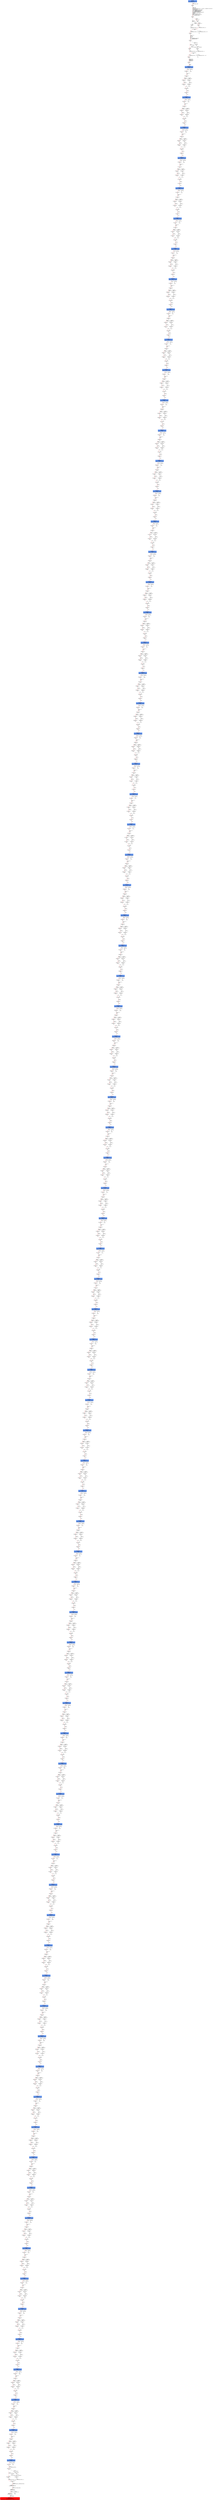 digraph ARG {
node [style="filled" shape="box" color="white"]
0 [fillcolor="cornflowerblue" label="0 @ N20\nmain entry\nAbstractionState: ABS0: true\n" id="0"]
44 [label="44 @ N61\nmain\n" id="44"]
45 [label="45 @ N24\nmain\n" id="45"]
50 [label="50 @ N26\nmain\n" id="50"]
53 [label="53 @ N28\nmain\n" id="53"]
54 [label="54 @ N29\nmain\n" id="54"]
56 [label="56 @ N35\nmain\n" id="56"]
61 [label="61 @ N38\nmain\n" id="61"]
64 [label="64 @ N39\nmain\n" id="64"]
65 [label="65 @ N40\nmain\n" id="65"]
67 [label="67 @ N43\nmain\n" id="67"]
94000 [fillcolor="cornflowerblue" label="94000 @ N44\nmain\nAbstractionState: ABS6323\n" id="94000"]
94001 [label="94001 @ N45\nmain\n" id="94001"]
94020 [label="94020 @ N48\nmain\n" id="94020"]
94022 [label="94022 @ N50\nmain\n" id="94022"]
94023 [label="94023 @ N52\nmain\n" id="94023"]
94027 [label="94027 @ N49\nmain\n" id="94027"]
94028 [label="94028 @ N54\nmain\n" id="94028"]
94030 [fillcolor="cornflowerblue" label="94030 @ N44\nmain\nAbstractionState: ABS6325\n" id="94030"]
94031 [label="94031 @ N45\nmain\n" id="94031"]
94050 [label="94050 @ N48\nmain\n" id="94050"]
94052 [label="94052 @ N50\nmain\n" id="94052"]
94053 [label="94053 @ N52\nmain\n" id="94053"]
94057 [label="94057 @ N49\nmain\n" id="94057"]
94058 [label="94058 @ N54\nmain\n" id="94058"]
94060 [fillcolor="cornflowerblue" label="94060 @ N44\nmain\nAbstractionState: ABS6327\n" id="94060"]
94061 [label="94061 @ N45\nmain\n" id="94061"]
94080 [label="94080 @ N48\nmain\n" id="94080"]
94082 [label="94082 @ N50\nmain\n" id="94082"]
94083 [label="94083 @ N52\nmain\n" id="94083"]
94087 [label="94087 @ N49\nmain\n" id="94087"]
94088 [label="94088 @ N54\nmain\n" id="94088"]
94090 [fillcolor="cornflowerblue" label="94090 @ N44\nmain\nAbstractionState: ABS6329\n" id="94090"]
94091 [label="94091 @ N45\nmain\n" id="94091"]
94110 [label="94110 @ N48\nmain\n" id="94110"]
94112 [label="94112 @ N50\nmain\n" id="94112"]
94113 [label="94113 @ N52\nmain\n" id="94113"]
94117 [label="94117 @ N49\nmain\n" id="94117"]
94118 [label="94118 @ N54\nmain\n" id="94118"]
94120 [fillcolor="cornflowerblue" label="94120 @ N44\nmain\nAbstractionState: ABS6331\n" id="94120"]
94121 [label="94121 @ N45\nmain\n" id="94121"]
94140 [label="94140 @ N48\nmain\n" id="94140"]
94142 [label="94142 @ N50\nmain\n" id="94142"]
94143 [label="94143 @ N52\nmain\n" id="94143"]
94147 [label="94147 @ N49\nmain\n" id="94147"]
94148 [label="94148 @ N54\nmain\n" id="94148"]
94150 [fillcolor="cornflowerblue" label="94150 @ N44\nmain\nAbstractionState: ABS6333\n" id="94150"]
94151 [label="94151 @ N45\nmain\n" id="94151"]
94170 [label="94170 @ N48\nmain\n" id="94170"]
94172 [label="94172 @ N50\nmain\n" id="94172"]
94173 [label="94173 @ N52\nmain\n" id="94173"]
94177 [label="94177 @ N49\nmain\n" id="94177"]
94178 [label="94178 @ N54\nmain\n" id="94178"]
94180 [fillcolor="cornflowerblue" label="94180 @ N44\nmain\nAbstractionState: ABS6335\n" id="94180"]
94181 [label="94181 @ N45\nmain\n" id="94181"]
94200 [label="94200 @ N48\nmain\n" id="94200"]
94202 [label="94202 @ N50\nmain\n" id="94202"]
94203 [label="94203 @ N52\nmain\n" id="94203"]
94207 [label="94207 @ N49\nmain\n" id="94207"]
94208 [label="94208 @ N54\nmain\n" id="94208"]
94210 [fillcolor="cornflowerblue" label="94210 @ N44\nmain\nAbstractionState: ABS6337\n" id="94210"]
94211 [label="94211 @ N45\nmain\n" id="94211"]
94230 [label="94230 @ N48\nmain\n" id="94230"]
94232 [label="94232 @ N50\nmain\n" id="94232"]
94233 [label="94233 @ N52\nmain\n" id="94233"]
94237 [label="94237 @ N49\nmain\n" id="94237"]
94238 [label="94238 @ N54\nmain\n" id="94238"]
94240 [fillcolor="cornflowerblue" label="94240 @ N44\nmain\nAbstractionState: ABS6339\n" id="94240"]
94241 [label="94241 @ N45\nmain\n" id="94241"]
94260 [label="94260 @ N48\nmain\n" id="94260"]
94262 [label="94262 @ N50\nmain\n" id="94262"]
94263 [label="94263 @ N52\nmain\n" id="94263"]
94267 [label="94267 @ N49\nmain\n" id="94267"]
94268 [label="94268 @ N54\nmain\n" id="94268"]
94270 [fillcolor="cornflowerblue" label="94270 @ N44\nmain\nAbstractionState: ABS6341\n" id="94270"]
94271 [label="94271 @ N45\nmain\n" id="94271"]
94290 [label="94290 @ N48\nmain\n" id="94290"]
94292 [label="94292 @ N50\nmain\n" id="94292"]
94293 [label="94293 @ N52\nmain\n" id="94293"]
94297 [label="94297 @ N49\nmain\n" id="94297"]
94298 [label="94298 @ N54\nmain\n" id="94298"]
94300 [fillcolor="cornflowerblue" label="94300 @ N44\nmain\nAbstractionState: ABS6343\n" id="94300"]
94301 [label="94301 @ N45\nmain\n" id="94301"]
94320 [label="94320 @ N48\nmain\n" id="94320"]
94322 [label="94322 @ N50\nmain\n" id="94322"]
94323 [label="94323 @ N52\nmain\n" id="94323"]
94327 [label="94327 @ N49\nmain\n" id="94327"]
94328 [label="94328 @ N54\nmain\n" id="94328"]
94330 [fillcolor="cornflowerblue" label="94330 @ N44\nmain\nAbstractionState: ABS6345\n" id="94330"]
94331 [label="94331 @ N45\nmain\n" id="94331"]
94350 [label="94350 @ N48\nmain\n" id="94350"]
94352 [label="94352 @ N50\nmain\n" id="94352"]
94353 [label="94353 @ N52\nmain\n" id="94353"]
94357 [label="94357 @ N49\nmain\n" id="94357"]
94358 [label="94358 @ N54\nmain\n" id="94358"]
94360 [fillcolor="cornflowerblue" label="94360 @ N44\nmain\nAbstractionState: ABS6347\n" id="94360"]
94361 [label="94361 @ N45\nmain\n" id="94361"]
94380 [label="94380 @ N48\nmain\n" id="94380"]
94382 [label="94382 @ N50\nmain\n" id="94382"]
94383 [label="94383 @ N52\nmain\n" id="94383"]
94387 [label="94387 @ N49\nmain\n" id="94387"]
94388 [label="94388 @ N54\nmain\n" id="94388"]
94390 [fillcolor="cornflowerblue" label="94390 @ N44\nmain\nAbstractionState: ABS6349\n" id="94390"]
94391 [label="94391 @ N45\nmain\n" id="94391"]
94410 [label="94410 @ N48\nmain\n" id="94410"]
94412 [label="94412 @ N50\nmain\n" id="94412"]
94413 [label="94413 @ N52\nmain\n" id="94413"]
94417 [label="94417 @ N49\nmain\n" id="94417"]
94418 [label="94418 @ N54\nmain\n" id="94418"]
94420 [fillcolor="cornflowerblue" label="94420 @ N44\nmain\nAbstractionState: ABS6351\n" id="94420"]
94421 [label="94421 @ N45\nmain\n" id="94421"]
94440 [label="94440 @ N48\nmain\n" id="94440"]
94442 [label="94442 @ N50\nmain\n" id="94442"]
94443 [label="94443 @ N52\nmain\n" id="94443"]
94447 [label="94447 @ N49\nmain\n" id="94447"]
94448 [label="94448 @ N54\nmain\n" id="94448"]
94450 [fillcolor="cornflowerblue" label="94450 @ N44\nmain\nAbstractionState: ABS6353\n" id="94450"]
94451 [label="94451 @ N45\nmain\n" id="94451"]
94470 [label="94470 @ N48\nmain\n" id="94470"]
94472 [label="94472 @ N50\nmain\n" id="94472"]
94473 [label="94473 @ N52\nmain\n" id="94473"]
94477 [label="94477 @ N49\nmain\n" id="94477"]
94478 [label="94478 @ N54\nmain\n" id="94478"]
94480 [fillcolor="cornflowerblue" label="94480 @ N44\nmain\nAbstractionState: ABS6355\n" id="94480"]
94481 [label="94481 @ N45\nmain\n" id="94481"]
94500 [label="94500 @ N48\nmain\n" id="94500"]
94502 [label="94502 @ N50\nmain\n" id="94502"]
94503 [label="94503 @ N52\nmain\n" id="94503"]
94507 [label="94507 @ N49\nmain\n" id="94507"]
94508 [label="94508 @ N54\nmain\n" id="94508"]
94510 [fillcolor="cornflowerblue" label="94510 @ N44\nmain\nAbstractionState: ABS6357\n" id="94510"]
94511 [label="94511 @ N45\nmain\n" id="94511"]
94530 [label="94530 @ N48\nmain\n" id="94530"]
94532 [label="94532 @ N50\nmain\n" id="94532"]
94533 [label="94533 @ N52\nmain\n" id="94533"]
94537 [label="94537 @ N49\nmain\n" id="94537"]
94538 [label="94538 @ N54\nmain\n" id="94538"]
94540 [fillcolor="cornflowerblue" label="94540 @ N44\nmain\nAbstractionState: ABS6359\n" id="94540"]
94541 [label="94541 @ N45\nmain\n" id="94541"]
94560 [label="94560 @ N48\nmain\n" id="94560"]
94562 [label="94562 @ N50\nmain\n" id="94562"]
94563 [label="94563 @ N52\nmain\n" id="94563"]
94567 [label="94567 @ N49\nmain\n" id="94567"]
94568 [label="94568 @ N54\nmain\n" id="94568"]
94570 [fillcolor="cornflowerblue" label="94570 @ N44\nmain\nAbstractionState: ABS6361\n" id="94570"]
94571 [label="94571 @ N45\nmain\n" id="94571"]
94590 [label="94590 @ N48\nmain\n" id="94590"]
94592 [label="94592 @ N50\nmain\n" id="94592"]
94593 [label="94593 @ N52\nmain\n" id="94593"]
94597 [label="94597 @ N49\nmain\n" id="94597"]
94598 [label="94598 @ N54\nmain\n" id="94598"]
94600 [fillcolor="cornflowerblue" label="94600 @ N44\nmain\nAbstractionState: ABS6363\n" id="94600"]
94601 [label="94601 @ N45\nmain\n" id="94601"]
94620 [label="94620 @ N48\nmain\n" id="94620"]
94622 [label="94622 @ N50\nmain\n" id="94622"]
94623 [label="94623 @ N52\nmain\n" id="94623"]
94627 [label="94627 @ N49\nmain\n" id="94627"]
94628 [label="94628 @ N54\nmain\n" id="94628"]
94630 [fillcolor="cornflowerblue" label="94630 @ N44\nmain\nAbstractionState: ABS6365\n" id="94630"]
94631 [label="94631 @ N45\nmain\n" id="94631"]
94650 [label="94650 @ N48\nmain\n" id="94650"]
94652 [label="94652 @ N50\nmain\n" id="94652"]
94653 [label="94653 @ N52\nmain\n" id="94653"]
94657 [label="94657 @ N49\nmain\n" id="94657"]
94658 [label="94658 @ N54\nmain\n" id="94658"]
94660 [fillcolor="cornflowerblue" label="94660 @ N44\nmain\nAbstractionState: ABS6367\n" id="94660"]
94661 [label="94661 @ N45\nmain\n" id="94661"]
94680 [label="94680 @ N48\nmain\n" id="94680"]
94682 [label="94682 @ N50\nmain\n" id="94682"]
94683 [label="94683 @ N52\nmain\n" id="94683"]
94687 [label="94687 @ N49\nmain\n" id="94687"]
94688 [label="94688 @ N54\nmain\n" id="94688"]
94690 [fillcolor="cornflowerblue" label="94690 @ N44\nmain\nAbstractionState: ABS6369\n" id="94690"]
94691 [label="94691 @ N45\nmain\n" id="94691"]
94710 [label="94710 @ N48\nmain\n" id="94710"]
94712 [label="94712 @ N50\nmain\n" id="94712"]
94713 [label="94713 @ N52\nmain\n" id="94713"]
94717 [label="94717 @ N49\nmain\n" id="94717"]
94718 [label="94718 @ N54\nmain\n" id="94718"]
94720 [fillcolor="cornflowerblue" label="94720 @ N44\nmain\nAbstractionState: ABS6371\n" id="94720"]
94721 [label="94721 @ N45\nmain\n" id="94721"]
94740 [label="94740 @ N48\nmain\n" id="94740"]
94742 [label="94742 @ N50\nmain\n" id="94742"]
94743 [label="94743 @ N52\nmain\n" id="94743"]
94747 [label="94747 @ N49\nmain\n" id="94747"]
94748 [label="94748 @ N54\nmain\n" id="94748"]
94750 [fillcolor="cornflowerblue" label="94750 @ N44\nmain\nAbstractionState: ABS6373\n" id="94750"]
94751 [label="94751 @ N45\nmain\n" id="94751"]
94770 [label="94770 @ N48\nmain\n" id="94770"]
94772 [label="94772 @ N50\nmain\n" id="94772"]
94773 [label="94773 @ N52\nmain\n" id="94773"]
94777 [label="94777 @ N49\nmain\n" id="94777"]
94778 [label="94778 @ N54\nmain\n" id="94778"]
94780 [fillcolor="cornflowerblue" label="94780 @ N44\nmain\nAbstractionState: ABS6375\n" id="94780"]
94781 [label="94781 @ N45\nmain\n" id="94781"]
94800 [label="94800 @ N48\nmain\n" id="94800"]
94802 [label="94802 @ N50\nmain\n" id="94802"]
94803 [label="94803 @ N52\nmain\n" id="94803"]
94807 [label="94807 @ N49\nmain\n" id="94807"]
94808 [label="94808 @ N54\nmain\n" id="94808"]
94810 [fillcolor="cornflowerblue" label="94810 @ N44\nmain\nAbstractionState: ABS6377\n" id="94810"]
94811 [label="94811 @ N45\nmain\n" id="94811"]
94830 [label="94830 @ N48\nmain\n" id="94830"]
94832 [label="94832 @ N50\nmain\n" id="94832"]
94833 [label="94833 @ N52\nmain\n" id="94833"]
94837 [label="94837 @ N49\nmain\n" id="94837"]
94838 [label="94838 @ N54\nmain\n" id="94838"]
94840 [fillcolor="cornflowerblue" label="94840 @ N44\nmain\nAbstractionState: ABS6379\n" id="94840"]
94841 [label="94841 @ N45\nmain\n" id="94841"]
94860 [label="94860 @ N48\nmain\n" id="94860"]
94862 [label="94862 @ N50\nmain\n" id="94862"]
94863 [label="94863 @ N52\nmain\n" id="94863"]
94867 [label="94867 @ N49\nmain\n" id="94867"]
94868 [label="94868 @ N54\nmain\n" id="94868"]
94870 [fillcolor="cornflowerblue" label="94870 @ N44\nmain\nAbstractionState: ABS6381\n" id="94870"]
94871 [label="94871 @ N45\nmain\n" id="94871"]
94890 [label="94890 @ N48\nmain\n" id="94890"]
94892 [label="94892 @ N50\nmain\n" id="94892"]
94893 [label="94893 @ N52\nmain\n" id="94893"]
94897 [label="94897 @ N49\nmain\n" id="94897"]
94898 [label="94898 @ N54\nmain\n" id="94898"]
94900 [fillcolor="cornflowerblue" label="94900 @ N44\nmain\nAbstractionState: ABS6383\n" id="94900"]
94901 [label="94901 @ N45\nmain\n" id="94901"]
94920 [label="94920 @ N48\nmain\n" id="94920"]
94922 [label="94922 @ N50\nmain\n" id="94922"]
94923 [label="94923 @ N52\nmain\n" id="94923"]
94927 [label="94927 @ N49\nmain\n" id="94927"]
94928 [label="94928 @ N54\nmain\n" id="94928"]
94930 [fillcolor="cornflowerblue" label="94930 @ N44\nmain\nAbstractionState: ABS6385\n" id="94930"]
94931 [label="94931 @ N45\nmain\n" id="94931"]
94950 [label="94950 @ N48\nmain\n" id="94950"]
94952 [label="94952 @ N50\nmain\n" id="94952"]
94953 [label="94953 @ N52\nmain\n" id="94953"]
94957 [label="94957 @ N49\nmain\n" id="94957"]
94958 [label="94958 @ N54\nmain\n" id="94958"]
94960 [fillcolor="cornflowerblue" label="94960 @ N44\nmain\nAbstractionState: ABS6387\n" id="94960"]
94961 [label="94961 @ N45\nmain\n" id="94961"]
94980 [label="94980 @ N48\nmain\n" id="94980"]
94982 [label="94982 @ N50\nmain\n" id="94982"]
94983 [label="94983 @ N52\nmain\n" id="94983"]
94987 [label="94987 @ N49\nmain\n" id="94987"]
94988 [label="94988 @ N54\nmain\n" id="94988"]
94990 [fillcolor="cornflowerblue" label="94990 @ N44\nmain\nAbstractionState: ABS6389\n" id="94990"]
94991 [label="94991 @ N45\nmain\n" id="94991"]
95010 [label="95010 @ N48\nmain\n" id="95010"]
95012 [label="95012 @ N50\nmain\n" id="95012"]
95013 [label="95013 @ N52\nmain\n" id="95013"]
95017 [label="95017 @ N49\nmain\n" id="95017"]
95018 [label="95018 @ N54\nmain\n" id="95018"]
95020 [fillcolor="cornflowerblue" label="95020 @ N44\nmain\nAbstractionState: ABS6391\n" id="95020"]
95021 [label="95021 @ N45\nmain\n" id="95021"]
95040 [label="95040 @ N48\nmain\n" id="95040"]
95042 [label="95042 @ N50\nmain\n" id="95042"]
95043 [label="95043 @ N52\nmain\n" id="95043"]
95047 [label="95047 @ N49\nmain\n" id="95047"]
95048 [label="95048 @ N54\nmain\n" id="95048"]
95050 [fillcolor="cornflowerblue" label="95050 @ N44\nmain\nAbstractionState: ABS6393\n" id="95050"]
95051 [label="95051 @ N45\nmain\n" id="95051"]
95070 [label="95070 @ N48\nmain\n" id="95070"]
95072 [label="95072 @ N50\nmain\n" id="95072"]
95073 [label="95073 @ N52\nmain\n" id="95073"]
95077 [label="95077 @ N49\nmain\n" id="95077"]
95078 [label="95078 @ N54\nmain\n" id="95078"]
95080 [fillcolor="cornflowerblue" label="95080 @ N44\nmain\nAbstractionState: ABS6395\n" id="95080"]
95081 [label="95081 @ N45\nmain\n" id="95081"]
95100 [label="95100 @ N48\nmain\n" id="95100"]
95102 [label="95102 @ N50\nmain\n" id="95102"]
95103 [label="95103 @ N52\nmain\n" id="95103"]
95107 [label="95107 @ N49\nmain\n" id="95107"]
95108 [label="95108 @ N54\nmain\n" id="95108"]
95110 [fillcolor="cornflowerblue" label="95110 @ N44\nmain\nAbstractionState: ABS6397\n" id="95110"]
95111 [label="95111 @ N45\nmain\n" id="95111"]
95130 [label="95130 @ N48\nmain\n" id="95130"]
95132 [label="95132 @ N50\nmain\n" id="95132"]
95133 [label="95133 @ N52\nmain\n" id="95133"]
95137 [label="95137 @ N49\nmain\n" id="95137"]
95138 [label="95138 @ N54\nmain\n" id="95138"]
95140 [fillcolor="cornflowerblue" label="95140 @ N44\nmain\nAbstractionState: ABS6399\n" id="95140"]
95141 [label="95141 @ N45\nmain\n" id="95141"]
95160 [label="95160 @ N48\nmain\n" id="95160"]
95162 [label="95162 @ N50\nmain\n" id="95162"]
95163 [label="95163 @ N52\nmain\n" id="95163"]
95167 [label="95167 @ N49\nmain\n" id="95167"]
95168 [label="95168 @ N54\nmain\n" id="95168"]
95170 [fillcolor="cornflowerblue" label="95170 @ N44\nmain\nAbstractionState: ABS6401\n" id="95170"]
95171 [label="95171 @ N45\nmain\n" id="95171"]
95190 [label="95190 @ N48\nmain\n" id="95190"]
95192 [label="95192 @ N50\nmain\n" id="95192"]
95193 [label="95193 @ N52\nmain\n" id="95193"]
95197 [label="95197 @ N49\nmain\n" id="95197"]
95198 [label="95198 @ N54\nmain\n" id="95198"]
95200 [fillcolor="cornflowerblue" label="95200 @ N44\nmain\nAbstractionState: ABS6403\n" id="95200"]
95201 [label="95201 @ N45\nmain\n" id="95201"]
95220 [label="95220 @ N48\nmain\n" id="95220"]
95222 [label="95222 @ N50\nmain\n" id="95222"]
95223 [label="95223 @ N52\nmain\n" id="95223"]
95227 [label="95227 @ N49\nmain\n" id="95227"]
95228 [label="95228 @ N54\nmain\n" id="95228"]
95230 [fillcolor="cornflowerblue" label="95230 @ N44\nmain\nAbstractionState: ABS6405\n" id="95230"]
95231 [label="95231 @ N45\nmain\n" id="95231"]
95250 [label="95250 @ N48\nmain\n" id="95250"]
95252 [label="95252 @ N50\nmain\n" id="95252"]
95253 [label="95253 @ N52\nmain\n" id="95253"]
95257 [label="95257 @ N49\nmain\n" id="95257"]
95258 [label="95258 @ N54\nmain\n" id="95258"]
95260 [fillcolor="cornflowerblue" label="95260 @ N44\nmain\nAbstractionState: ABS6407\n" id="95260"]
95261 [label="95261 @ N45\nmain\n" id="95261"]
95280 [label="95280 @ N48\nmain\n" id="95280"]
95282 [label="95282 @ N50\nmain\n" id="95282"]
95283 [label="95283 @ N52\nmain\n" id="95283"]
95287 [label="95287 @ N49\nmain\n" id="95287"]
95288 [label="95288 @ N54\nmain\n" id="95288"]
95290 [fillcolor="cornflowerblue" label="95290 @ N44\nmain\nAbstractionState: ABS6409\n" id="95290"]
95291 [label="95291 @ N45\nmain\n" id="95291"]
95310 [label="95310 @ N48\nmain\n" id="95310"]
95312 [label="95312 @ N50\nmain\n" id="95312"]
95313 [label="95313 @ N52\nmain\n" id="95313"]
95317 [label="95317 @ N49\nmain\n" id="95317"]
95318 [label="95318 @ N54\nmain\n" id="95318"]
95320 [fillcolor="cornflowerblue" label="95320 @ N44\nmain\nAbstractionState: ABS6411\n" id="95320"]
95321 [label="95321 @ N45\nmain\n" id="95321"]
95340 [label="95340 @ N48\nmain\n" id="95340"]
95342 [label="95342 @ N50\nmain\n" id="95342"]
95343 [label="95343 @ N52\nmain\n" id="95343"]
95347 [label="95347 @ N49\nmain\n" id="95347"]
95348 [label="95348 @ N54\nmain\n" id="95348"]
95350 [fillcolor="cornflowerblue" label="95350 @ N44\nmain\nAbstractionState: ABS6413\n" id="95350"]
95351 [label="95351 @ N45\nmain\n" id="95351"]
95370 [label="95370 @ N48\nmain\n" id="95370"]
95372 [label="95372 @ N50\nmain\n" id="95372"]
95373 [label="95373 @ N52\nmain\n" id="95373"]
95377 [label="95377 @ N49\nmain\n" id="95377"]
95378 [label="95378 @ N54\nmain\n" id="95378"]
95380 [fillcolor="cornflowerblue" label="95380 @ N44\nmain\nAbstractionState: ABS6415\n" id="95380"]
95381 [label="95381 @ N45\nmain\n" id="95381"]
95400 [label="95400 @ N48\nmain\n" id="95400"]
95402 [label="95402 @ N50\nmain\n" id="95402"]
95403 [label="95403 @ N52\nmain\n" id="95403"]
95407 [label="95407 @ N49\nmain\n" id="95407"]
95408 [label="95408 @ N54\nmain\n" id="95408"]
95410 [fillcolor="cornflowerblue" label="95410 @ N44\nmain\nAbstractionState: ABS6417\n" id="95410"]
95411 [label="95411 @ N45\nmain\n" id="95411"]
95430 [label="95430 @ N48\nmain\n" id="95430"]
95432 [label="95432 @ N50\nmain\n" id="95432"]
95433 [label="95433 @ N52\nmain\n" id="95433"]
95437 [label="95437 @ N49\nmain\n" id="95437"]
95438 [label="95438 @ N54\nmain\n" id="95438"]
95440 [fillcolor="cornflowerblue" label="95440 @ N44\nmain\nAbstractionState: ABS6419\n" id="95440"]
95441 [label="95441 @ N45\nmain\n" id="95441"]
95460 [label="95460 @ N48\nmain\n" id="95460"]
95462 [label="95462 @ N50\nmain\n" id="95462"]
95463 [label="95463 @ N52\nmain\n" id="95463"]
95467 [label="95467 @ N49\nmain\n" id="95467"]
95468 [label="95468 @ N54\nmain\n" id="95468"]
95470 [fillcolor="cornflowerblue" label="95470 @ N44\nmain\nAbstractionState: ABS6421\n" id="95470"]
95471 [label="95471 @ N45\nmain\n" id="95471"]
95490 [label="95490 @ N48\nmain\n" id="95490"]
95492 [label="95492 @ N50\nmain\n" id="95492"]
95493 [label="95493 @ N52\nmain\n" id="95493"]
95497 [label="95497 @ N49\nmain\n" id="95497"]
95498 [label="95498 @ N54\nmain\n" id="95498"]
95500 [fillcolor="cornflowerblue" label="95500 @ N44\nmain\nAbstractionState: ABS6423\n" id="95500"]
95501 [label="95501 @ N45\nmain\n" id="95501"]
95520 [label="95520 @ N48\nmain\n" id="95520"]
95522 [label="95522 @ N50\nmain\n" id="95522"]
95523 [label="95523 @ N52\nmain\n" id="95523"]
95527 [label="95527 @ N49\nmain\n" id="95527"]
95528 [label="95528 @ N54\nmain\n" id="95528"]
95530 [fillcolor="cornflowerblue" label="95530 @ N44\nmain\nAbstractionState: ABS6425\n" id="95530"]
95531 [label="95531 @ N45\nmain\n" id="95531"]
95550 [label="95550 @ N48\nmain\n" id="95550"]
95552 [label="95552 @ N50\nmain\n" id="95552"]
95553 [label="95553 @ N52\nmain\n" id="95553"]
95557 [label="95557 @ N49\nmain\n" id="95557"]
95558 [label="95558 @ N54\nmain\n" id="95558"]
95560 [fillcolor="cornflowerblue" label="95560 @ N44\nmain\nAbstractionState: ABS6427\n" id="95560"]
95561 [label="95561 @ N45\nmain\n" id="95561"]
95580 [label="95580 @ N48\nmain\n" id="95580"]
95582 [label="95582 @ N50\nmain\n" id="95582"]
95583 [label="95583 @ N52\nmain\n" id="95583"]
95587 [label="95587 @ N49\nmain\n" id="95587"]
95588 [label="95588 @ N54\nmain\n" id="95588"]
95590 [fillcolor="cornflowerblue" label="95590 @ N44\nmain\nAbstractionState: ABS6429\n" id="95590"]
95591 [label="95591 @ N45\nmain\n" id="95591"]
95610 [label="95610 @ N48\nmain\n" id="95610"]
95612 [label="95612 @ N50\nmain\n" id="95612"]
95613 [label="95613 @ N52\nmain\n" id="95613"]
95617 [label="95617 @ N49\nmain\n" id="95617"]
95618 [label="95618 @ N54\nmain\n" id="95618"]
95620 [fillcolor="cornflowerblue" label="95620 @ N44\nmain\nAbstractionState: ABS6431\n" id="95620"]
95621 [label="95621 @ N45\nmain\n" id="95621"]
95640 [label="95640 @ N48\nmain\n" id="95640"]
95642 [label="95642 @ N50\nmain\n" id="95642"]
95643 [label="95643 @ N52\nmain\n" id="95643"]
95647 [label="95647 @ N49\nmain\n" id="95647"]
95648 [label="95648 @ N54\nmain\n" id="95648"]
95650 [fillcolor="cornflowerblue" label="95650 @ N44\nmain\nAbstractionState: ABS6433\n" id="95650"]
95651 [label="95651 @ N45\nmain\n" id="95651"]
95670 [label="95670 @ N48\nmain\n" id="95670"]
95672 [label="95672 @ N50\nmain\n" id="95672"]
95673 [label="95673 @ N52\nmain\n" id="95673"]
95677 [label="95677 @ N49\nmain\n" id="95677"]
95678 [label="95678 @ N54\nmain\n" id="95678"]
95680 [fillcolor="cornflowerblue" label="95680 @ N44\nmain\nAbstractionState: ABS6435\n" id="95680"]
95681 [label="95681 @ N45\nmain\n" id="95681"]
95700 [label="95700 @ N48\nmain\n" id="95700"]
95702 [label="95702 @ N50\nmain\n" id="95702"]
95703 [label="95703 @ N52\nmain\n" id="95703"]
95707 [label="95707 @ N49\nmain\n" id="95707"]
95708 [label="95708 @ N54\nmain\n" id="95708"]
95710 [fillcolor="cornflowerblue" label="95710 @ N44\nmain\nAbstractionState: ABS6437\n" id="95710"]
95711 [label="95711 @ N45\nmain\n" id="95711"]
95730 [label="95730 @ N48\nmain\n" id="95730"]
95732 [label="95732 @ N50\nmain\n" id="95732"]
95733 [label="95733 @ N52\nmain\n" id="95733"]
95737 [label="95737 @ N49\nmain\n" id="95737"]
95738 [label="95738 @ N54\nmain\n" id="95738"]
95740 [fillcolor="cornflowerblue" label="95740 @ N44\nmain\nAbstractionState: ABS6439\n" id="95740"]
95741 [label="95741 @ N45\nmain\n" id="95741"]
95760 [label="95760 @ N48\nmain\n" id="95760"]
95762 [label="95762 @ N50\nmain\n" id="95762"]
95763 [label="95763 @ N52\nmain\n" id="95763"]
95767 [label="95767 @ N49\nmain\n" id="95767"]
95768 [label="95768 @ N54\nmain\n" id="95768"]
95770 [fillcolor="cornflowerblue" label="95770 @ N44\nmain\nAbstractionState: ABS6441\n" id="95770"]
95771 [label="95771 @ N45\nmain\n" id="95771"]
95790 [label="95790 @ N48\nmain\n" id="95790"]
95792 [label="95792 @ N50\nmain\n" id="95792"]
95793 [label="95793 @ N52\nmain\n" id="95793"]
95797 [label="95797 @ N49\nmain\n" id="95797"]
95798 [label="95798 @ N54\nmain\n" id="95798"]
95800 [fillcolor="cornflowerblue" label="95800 @ N44\nmain\nAbstractionState: ABS6443\n" id="95800"]
95801 [label="95801 @ N45\nmain\n" id="95801"]
95820 [label="95820 @ N48\nmain\n" id="95820"]
95822 [label="95822 @ N50\nmain\n" id="95822"]
95823 [label="95823 @ N52\nmain\n" id="95823"]
95827 [label="95827 @ N49\nmain\n" id="95827"]
95828 [label="95828 @ N54\nmain\n" id="95828"]
95830 [fillcolor="cornflowerblue" label="95830 @ N44\nmain\nAbstractionState: ABS6445\n" id="95830"]
95831 [label="95831 @ N45\nmain\n" id="95831"]
95850 [label="95850 @ N48\nmain\n" id="95850"]
95852 [label="95852 @ N50\nmain\n" id="95852"]
95853 [label="95853 @ N52\nmain\n" id="95853"]
95857 [label="95857 @ N49\nmain\n" id="95857"]
95858 [label="95858 @ N54\nmain\n" id="95858"]
95860 [fillcolor="cornflowerblue" label="95860 @ N44\nmain\nAbstractionState: ABS6447\n" id="95860"]
95861 [label="95861 @ N45\nmain\n" id="95861"]
95880 [label="95880 @ N48\nmain\n" id="95880"]
95882 [label="95882 @ N50\nmain\n" id="95882"]
95883 [label="95883 @ N52\nmain\n" id="95883"]
95887 [label="95887 @ N49\nmain\n" id="95887"]
95888 [label="95888 @ N54\nmain\n" id="95888"]
95890 [fillcolor="cornflowerblue" label="95890 @ N44\nmain\nAbstractionState: ABS6449\n" id="95890"]
95891 [label="95891 @ N45\nmain\n" id="95891"]
95910 [label="95910 @ N48\nmain\n" id="95910"]
95912 [label="95912 @ N50\nmain\n" id="95912"]
95913 [label="95913 @ N52\nmain\n" id="95913"]
95917 [label="95917 @ N49\nmain\n" id="95917"]
95918 [label="95918 @ N54\nmain\n" id="95918"]
95920 [fillcolor="cornflowerblue" label="95920 @ N44\nmain\nAbstractionState: ABS6451\n" id="95920"]
95921 [label="95921 @ N45\nmain\n" id="95921"]
95940 [label="95940 @ N48\nmain\n" id="95940"]
95942 [label="95942 @ N50\nmain\n" id="95942"]
95943 [label="95943 @ N52\nmain\n" id="95943"]
95947 [label="95947 @ N49\nmain\n" id="95947"]
95948 [label="95948 @ N54\nmain\n" id="95948"]
95950 [fillcolor="cornflowerblue" label="95950 @ N44\nmain\nAbstractionState: ABS6453\n" id="95950"]
95951 [label="95951 @ N45\nmain\n" id="95951"]
95970 [label="95970 @ N48\nmain\n" id="95970"]
95972 [label="95972 @ N50\nmain\n" id="95972"]
95973 [label="95973 @ N52\nmain\n" id="95973"]
95977 [label="95977 @ N49\nmain\n" id="95977"]
95978 [label="95978 @ N54\nmain\n" id="95978"]
95980 [fillcolor="cornflowerblue" label="95980 @ N44\nmain\nAbstractionState: ABS6455\n" id="95980"]
95981 [label="95981 @ N45\nmain\n" id="95981"]
96000 [label="96000 @ N48\nmain\n" id="96000"]
96002 [label="96002 @ N50\nmain\n" id="96002"]
96003 [label="96003 @ N52\nmain\n" id="96003"]
96007 [label="96007 @ N49\nmain\n" id="96007"]
96008 [label="96008 @ N54\nmain\n" id="96008"]
96010 [fillcolor="cornflowerblue" label="96010 @ N44\nmain\nAbstractionState: ABS6457\n" id="96010"]
96011 [label="96011 @ N45\nmain\n" id="96011"]
96030 [label="96030 @ N48\nmain\n" id="96030"]
96032 [label="96032 @ N50\nmain\n" id="96032"]
96033 [label="96033 @ N52\nmain\n" id="96033"]
96037 [label="96037 @ N49\nmain\n" id="96037"]
96038 [label="96038 @ N54\nmain\n" id="96038"]
96040 [fillcolor="cornflowerblue" label="96040 @ N44\nmain\nAbstractionState: ABS6459\n" id="96040"]
96041 [label="96041 @ N45\nmain\n" id="96041"]
96060 [label="96060 @ N48\nmain\n" id="96060"]
96062 [label="96062 @ N50\nmain\n" id="96062"]
96063 [label="96063 @ N52\nmain\n" id="96063"]
96067 [label="96067 @ N49\nmain\n" id="96067"]
96068 [label="96068 @ N54\nmain\n" id="96068"]
96070 [fillcolor="cornflowerblue" label="96070 @ N44\nmain\nAbstractionState: ABS6461\n" id="96070"]
96071 [label="96071 @ N45\nmain\n" id="96071"]
96090 [label="96090 @ N48\nmain\n" id="96090"]
96092 [label="96092 @ N50\nmain\n" id="96092"]
96093 [label="96093 @ N52\nmain\n" id="96093"]
96097 [label="96097 @ N49\nmain\n" id="96097"]
96098 [label="96098 @ N54\nmain\n" id="96098"]
96100 [fillcolor="cornflowerblue" label="96100 @ N44\nmain\nAbstractionState: ABS6463\n" id="96100"]
96101 [label="96101 @ N45\nmain\n" id="96101"]
96120 [label="96120 @ N48\nmain\n" id="96120"]
96122 [label="96122 @ N50\nmain\n" id="96122"]
96123 [label="96123 @ N52\nmain\n" id="96123"]
96127 [label="96127 @ N49\nmain\n" id="96127"]
96128 [label="96128 @ N54\nmain\n" id="96128"]
96130 [fillcolor="cornflowerblue" label="96130 @ N44\nmain\nAbstractionState: ABS6465\n" id="96130"]
96131 [label="96131 @ N45\nmain\n" id="96131"]
96150 [label="96150 @ N48\nmain\n" id="96150"]
96152 [label="96152 @ N50\nmain\n" id="96152"]
96153 [label="96153 @ N52\nmain\n" id="96153"]
96157 [label="96157 @ N49\nmain\n" id="96157"]
96158 [label="96158 @ N54\nmain\n" id="96158"]
96160 [fillcolor="cornflowerblue" label="96160 @ N44\nmain\nAbstractionState: ABS6467\n" id="96160"]
96161 [label="96161 @ N45\nmain\n" id="96161"]
96180 [label="96180 @ N48\nmain\n" id="96180"]
96182 [label="96182 @ N50\nmain\n" id="96182"]
96183 [label="96183 @ N52\nmain\n" id="96183"]
96187 [label="96187 @ N49\nmain\n" id="96187"]
96188 [label="96188 @ N54\nmain\n" id="96188"]
96190 [fillcolor="cornflowerblue" label="96190 @ N44\nmain\nAbstractionState: ABS6469\n" id="96190"]
96191 [label="96191 @ N45\nmain\n" id="96191"]
96210 [label="96210 @ N48\nmain\n" id="96210"]
96212 [label="96212 @ N50\nmain\n" id="96212"]
96213 [label="96213 @ N52\nmain\n" id="96213"]
96217 [label="96217 @ N49\nmain\n" id="96217"]
96218 [label="96218 @ N54\nmain\n" id="96218"]
96220 [fillcolor="cornflowerblue" label="96220 @ N44\nmain\nAbstractionState: ABS6471\n" id="96220"]
96221 [label="96221 @ N45\nmain\n" id="96221"]
96240 [label="96240 @ N48\nmain\n" id="96240"]
96242 [label="96242 @ N50\nmain\n" id="96242"]
96243 [label="96243 @ N52\nmain\n" id="96243"]
96247 [label="96247 @ N49\nmain\n" id="96247"]
96248 [label="96248 @ N54\nmain\n" id="96248"]
96250 [fillcolor="cornflowerblue" label="96250 @ N44\nmain\nAbstractionState: ABS6473\n" id="96250"]
96251 [label="96251 @ N45\nmain\n" id="96251"]
96270 [label="96270 @ N48\nmain\n" id="96270"]
96272 [label="96272 @ N50\nmain\n" id="96272"]
96273 [label="96273 @ N52\nmain\n" id="96273"]
96277 [label="96277 @ N49\nmain\n" id="96277"]
96278 [label="96278 @ N54\nmain\n" id="96278"]
96280 [fillcolor="cornflowerblue" label="96280 @ N44\nmain\nAbstractionState: ABS6475\n" id="96280"]
96281 [label="96281 @ N45\nmain\n" id="96281"]
96300 [label="96300 @ N48\nmain\n" id="96300"]
96302 [label="96302 @ N50\nmain\n" id="96302"]
96303 [label="96303 @ N52\nmain\n" id="96303"]
96307 [label="96307 @ N49\nmain\n" id="96307"]
96308 [label="96308 @ N54\nmain\n" id="96308"]
96310 [fillcolor="cornflowerblue" label="96310 @ N44\nmain\nAbstractionState: ABS6477\n" id="96310"]
96311 [label="96311 @ N45\nmain\n" id="96311"]
96330 [label="96330 @ N48\nmain\n" id="96330"]
96332 [label="96332 @ N50\nmain\n" id="96332"]
96333 [label="96333 @ N52\nmain\n" id="96333"]
96337 [label="96337 @ N49\nmain\n" id="96337"]
96338 [label="96338 @ N54\nmain\n" id="96338"]
96340 [fillcolor="cornflowerblue" label="96340 @ N44\nmain\nAbstractionState: ABS6479\n" id="96340"]
96341 [label="96341 @ N45\nmain\n" id="96341"]
96360 [label="96360 @ N48\nmain\n" id="96360"]
96362 [label="96362 @ N50\nmain\n" id="96362"]
96363 [label="96363 @ N52\nmain\n" id="96363"]
96367 [label="96367 @ N49\nmain\n" id="96367"]
96368 [label="96368 @ N54\nmain\n" id="96368"]
96370 [fillcolor="cornflowerblue" label="96370 @ N44\nmain\nAbstractionState: ABS6481\n" id="96370"]
96372 [label="96372 @ N46\nmain\n" id="96372"]
96373 [label="96373 @ N55\nmain\n" id="96373"]
96378 [label="96378 @ N58\nmain\n" id="96378"]
96381 [label="96381 @ N59\nmain\n" id="96381"]
96382 [label="96382 @ N11\n__VERIFIER_assert entry\n" id="96382"]
96383 [label="96383 @ N12\n__VERIFIER_assert\n" id="96383"]
96384 [label="96384 @ N14\n__VERIFIER_assert\n" id="96384"]
96387 [fillcolor="red" label="96387 @ N15\n__VERIFIER_assert\nAbstractionState: ABS6482\n AutomatonState: ErrorLabelAutomaton: _predefinedState_ERROR\n" id="96387"]
96374 [label="96374 @ N56\nmain\n" id="96374"]
96376 [label="96376 @ N57\nmain\n" id="96376"]
96361 [label="96361 @ N51\nmain\n" id="96361"]
96365 [label="96365 @ N53\nmain\n" id="96365"]
96331 [label="96331 @ N51\nmain\n" id="96331"]
96335 [label="96335 @ N53\nmain\n" id="96335"]
96301 [label="96301 @ N51\nmain\n" id="96301"]
96305 [label="96305 @ N53\nmain\n" id="96305"]
96271 [label="96271 @ N51\nmain\n" id="96271"]
96275 [label="96275 @ N53\nmain\n" id="96275"]
96241 [label="96241 @ N51\nmain\n" id="96241"]
96245 [label="96245 @ N53\nmain\n" id="96245"]
96211 [label="96211 @ N51\nmain\n" id="96211"]
96215 [label="96215 @ N53\nmain\n" id="96215"]
96181 [label="96181 @ N51\nmain\n" id="96181"]
96185 [label="96185 @ N53\nmain\n" id="96185"]
96151 [label="96151 @ N51\nmain\n" id="96151"]
96155 [label="96155 @ N53\nmain\n" id="96155"]
96121 [label="96121 @ N51\nmain\n" id="96121"]
96125 [label="96125 @ N53\nmain\n" id="96125"]
96091 [label="96091 @ N51\nmain\n" id="96091"]
96095 [label="96095 @ N53\nmain\n" id="96095"]
96061 [label="96061 @ N51\nmain\n" id="96061"]
96065 [label="96065 @ N53\nmain\n" id="96065"]
96031 [label="96031 @ N51\nmain\n" id="96031"]
96035 [label="96035 @ N53\nmain\n" id="96035"]
96001 [label="96001 @ N51\nmain\n" id="96001"]
96005 [label="96005 @ N53\nmain\n" id="96005"]
95971 [label="95971 @ N51\nmain\n" id="95971"]
95975 [label="95975 @ N53\nmain\n" id="95975"]
95941 [label="95941 @ N51\nmain\n" id="95941"]
95945 [label="95945 @ N53\nmain\n" id="95945"]
95911 [label="95911 @ N51\nmain\n" id="95911"]
95915 [label="95915 @ N53\nmain\n" id="95915"]
95881 [label="95881 @ N51\nmain\n" id="95881"]
95885 [label="95885 @ N53\nmain\n" id="95885"]
95851 [label="95851 @ N51\nmain\n" id="95851"]
95855 [label="95855 @ N53\nmain\n" id="95855"]
95821 [label="95821 @ N51\nmain\n" id="95821"]
95825 [label="95825 @ N53\nmain\n" id="95825"]
95791 [label="95791 @ N51\nmain\n" id="95791"]
95795 [label="95795 @ N53\nmain\n" id="95795"]
95761 [label="95761 @ N51\nmain\n" id="95761"]
95765 [label="95765 @ N53\nmain\n" id="95765"]
95731 [label="95731 @ N51\nmain\n" id="95731"]
95735 [label="95735 @ N53\nmain\n" id="95735"]
95701 [label="95701 @ N51\nmain\n" id="95701"]
95705 [label="95705 @ N53\nmain\n" id="95705"]
95671 [label="95671 @ N51\nmain\n" id="95671"]
95675 [label="95675 @ N53\nmain\n" id="95675"]
95641 [label="95641 @ N51\nmain\n" id="95641"]
95645 [label="95645 @ N53\nmain\n" id="95645"]
95611 [label="95611 @ N51\nmain\n" id="95611"]
95615 [label="95615 @ N53\nmain\n" id="95615"]
95581 [label="95581 @ N51\nmain\n" id="95581"]
95585 [label="95585 @ N53\nmain\n" id="95585"]
95551 [label="95551 @ N51\nmain\n" id="95551"]
95555 [label="95555 @ N53\nmain\n" id="95555"]
95521 [label="95521 @ N51\nmain\n" id="95521"]
95525 [label="95525 @ N53\nmain\n" id="95525"]
95491 [label="95491 @ N51\nmain\n" id="95491"]
95495 [label="95495 @ N53\nmain\n" id="95495"]
95461 [label="95461 @ N51\nmain\n" id="95461"]
95465 [label="95465 @ N53\nmain\n" id="95465"]
95431 [label="95431 @ N51\nmain\n" id="95431"]
95435 [label="95435 @ N53\nmain\n" id="95435"]
95401 [label="95401 @ N51\nmain\n" id="95401"]
95405 [label="95405 @ N53\nmain\n" id="95405"]
95371 [label="95371 @ N51\nmain\n" id="95371"]
95375 [label="95375 @ N53\nmain\n" id="95375"]
95341 [label="95341 @ N51\nmain\n" id="95341"]
95345 [label="95345 @ N53\nmain\n" id="95345"]
95311 [label="95311 @ N51\nmain\n" id="95311"]
95315 [label="95315 @ N53\nmain\n" id="95315"]
95281 [label="95281 @ N51\nmain\n" id="95281"]
95285 [label="95285 @ N53\nmain\n" id="95285"]
95251 [label="95251 @ N51\nmain\n" id="95251"]
95255 [label="95255 @ N53\nmain\n" id="95255"]
95221 [label="95221 @ N51\nmain\n" id="95221"]
95225 [label="95225 @ N53\nmain\n" id="95225"]
95191 [label="95191 @ N51\nmain\n" id="95191"]
95195 [label="95195 @ N53\nmain\n" id="95195"]
95161 [label="95161 @ N51\nmain\n" id="95161"]
95165 [label="95165 @ N53\nmain\n" id="95165"]
95131 [label="95131 @ N51\nmain\n" id="95131"]
95135 [label="95135 @ N53\nmain\n" id="95135"]
95101 [label="95101 @ N51\nmain\n" id="95101"]
95105 [label="95105 @ N53\nmain\n" id="95105"]
95071 [label="95071 @ N51\nmain\n" id="95071"]
95075 [label="95075 @ N53\nmain\n" id="95075"]
95041 [label="95041 @ N51\nmain\n" id="95041"]
95045 [label="95045 @ N53\nmain\n" id="95045"]
95011 [label="95011 @ N51\nmain\n" id="95011"]
95015 [label="95015 @ N53\nmain\n" id="95015"]
94981 [label="94981 @ N51\nmain\n" id="94981"]
94985 [label="94985 @ N53\nmain\n" id="94985"]
94951 [label="94951 @ N51\nmain\n" id="94951"]
94955 [label="94955 @ N53\nmain\n" id="94955"]
94921 [label="94921 @ N51\nmain\n" id="94921"]
94925 [label="94925 @ N53\nmain\n" id="94925"]
94891 [label="94891 @ N51\nmain\n" id="94891"]
94895 [label="94895 @ N53\nmain\n" id="94895"]
94861 [label="94861 @ N51\nmain\n" id="94861"]
94865 [label="94865 @ N53\nmain\n" id="94865"]
94831 [label="94831 @ N51\nmain\n" id="94831"]
94835 [label="94835 @ N53\nmain\n" id="94835"]
94801 [label="94801 @ N51\nmain\n" id="94801"]
94805 [label="94805 @ N53\nmain\n" id="94805"]
94771 [label="94771 @ N51\nmain\n" id="94771"]
94775 [label="94775 @ N53\nmain\n" id="94775"]
94741 [label="94741 @ N51\nmain\n" id="94741"]
94745 [label="94745 @ N53\nmain\n" id="94745"]
94711 [label="94711 @ N51\nmain\n" id="94711"]
94715 [label="94715 @ N53\nmain\n" id="94715"]
94681 [label="94681 @ N51\nmain\n" id="94681"]
94685 [label="94685 @ N53\nmain\n" id="94685"]
94651 [label="94651 @ N51\nmain\n" id="94651"]
94655 [label="94655 @ N53\nmain\n" id="94655"]
94621 [label="94621 @ N51\nmain\n" id="94621"]
94625 [label="94625 @ N53\nmain\n" id="94625"]
94591 [label="94591 @ N51\nmain\n" id="94591"]
94595 [label="94595 @ N53\nmain\n" id="94595"]
94561 [label="94561 @ N51\nmain\n" id="94561"]
94565 [label="94565 @ N53\nmain\n" id="94565"]
94531 [label="94531 @ N51\nmain\n" id="94531"]
94535 [label="94535 @ N53\nmain\n" id="94535"]
94501 [label="94501 @ N51\nmain\n" id="94501"]
94505 [label="94505 @ N53\nmain\n" id="94505"]
94471 [label="94471 @ N51\nmain\n" id="94471"]
94475 [label="94475 @ N53\nmain\n" id="94475"]
94441 [label="94441 @ N51\nmain\n" id="94441"]
94445 [label="94445 @ N53\nmain\n" id="94445"]
94411 [label="94411 @ N51\nmain\n" id="94411"]
94415 [label="94415 @ N53\nmain\n" id="94415"]
94381 [label="94381 @ N51\nmain\n" id="94381"]
94385 [label="94385 @ N53\nmain\n" id="94385"]
94351 [label="94351 @ N51\nmain\n" id="94351"]
94355 [label="94355 @ N53\nmain\n" id="94355"]
94321 [label="94321 @ N51\nmain\n" id="94321"]
94325 [label="94325 @ N53\nmain\n" id="94325"]
94291 [label="94291 @ N51\nmain\n" id="94291"]
94295 [label="94295 @ N53\nmain\n" id="94295"]
94261 [label="94261 @ N51\nmain\n" id="94261"]
94265 [label="94265 @ N53\nmain\n" id="94265"]
94231 [label="94231 @ N51\nmain\n" id="94231"]
94235 [label="94235 @ N53\nmain\n" id="94235"]
94201 [label="94201 @ N51\nmain\n" id="94201"]
94205 [label="94205 @ N53\nmain\n" id="94205"]
94171 [label="94171 @ N51\nmain\n" id="94171"]
94175 [label="94175 @ N53\nmain\n" id="94175"]
94141 [label="94141 @ N51\nmain\n" id="94141"]
94145 [label="94145 @ N53\nmain\n" id="94145"]
94111 [label="94111 @ N51\nmain\n" id="94111"]
94115 [label="94115 @ N53\nmain\n" id="94115"]
94081 [label="94081 @ N51\nmain\n" id="94081"]
94085 [label="94085 @ N53\nmain\n" id="94085"]
94051 [label="94051 @ N51\nmain\n" id="94051"]
94055 [label="94055 @ N53\nmain\n" id="94055"]
94021 [label="94021 @ N51\nmain\n" id="94021"]
94025 [label="94025 @ N53\nmain\n" id="94025"]
57 [label="57 @ N36\nmain\n" id="57"]
59 [label="59 @ N37\nmain\n" id="59"]
47 [label="47 @ N25\nmain\n" id="47"]
49 [label="49 @ N27\nmain\n" id="49"]
0 -> 44 [color="red" label="Line 0: \lINIT GLOBAL VARS\l" id="0 -> 44"]
44 -> 45 [color="red" label="Lines 7 - 26: \lvoid abort();\lvoid __assert_fail(const char *, const char *, unsigned int, const char *);\lvoid reach_error();\lvoid assume_abort_if_not(int cond);\lvoid __VERIFIER_assert(int cond);\lvoid __VERIFIER_assume(int);\lint __VERIFIER_nondet_int();\lunsigned int __VERIFIER_nondet_uint();\lint main();\lFunction start dummy edge\lint flag;\lflag = __VERIFIER_nondet_int();\lint __CPAchecker_TMP_0;\l" id="44 -> 45"]
45 -> 47 [color="red" label="Line 26: \l[!(flag == 0)]\l" id="45 -> 47"]
45 -> 50 [label="Line 26: \l[flag == 0]\l" id="45 -> 50"]
50 -> 53 [label="Line 0: \l__CPAchecker_TMP_0 = 1;\l" id="50 -> 53"]
53 -> 54 [color="red" label="Line 26: \l[__CPAchecker_TMP_0 != 0]\l" id="53 -> 54"]
53 -> 55 [label="Line 26: \l[!(__CPAchecker_TMP_0 != 0)]\l" id="53 -> 55"]
54 -> 56 [color="red" label="Lines 27 - 31: \lint i = 0;\lint x = 0;\lint y = 0;\lint n;\ln = __VERIFIER_nondet_int();\lint __CPAchecker_TMP_1;\l" id="54 -> 56"]
56 -> 57 [label="Line 31: \l[n >= 1000]\l" id="56 -> 57"]
56 -> 61 [color="red" label="Line 31: \l[!(n >= 1000)]\l" id="56 -> 61"]
61 -> 64 [color="red" label="Line 0: \l__CPAchecker_TMP_1 = 0;\l" id="61 -> 64"]
64 -> 65 [color="red" label="Line 31: \l[__CPAchecker_TMP_1 != 0]\l" id="64 -> 65"]
64 -> 66 [label="Line 31: \l[!(__CPAchecker_TMP_1 != 0)]\l" id="64 -> 66"]
65 -> 67 [color="red" label="Lines 33 - 33: \lunsigned int a;\lunsigned int b;\lunsigned int r;\l" id="65 -> 67"]
67 -> 94000 [color="red" label="Line 35: \lwhile\l" id="67 -> 94000"]
94000 -> 94001 [color="red" label="Line 35: \l[i < n]\l" id="94000 -> 94001"]
94000 -> 94002 [label="Line 35: \l[!(i < n)]\l" id="94000 -> 94002"]
94001 -> 94020 [color="red" label="Lines 36 - 37: \lx = x;\ly = y;\l" id="94001 -> 94020"]
94020 -> 94021 [label="Line 38: \l[flag == 0]\l" id="94020 -> 94021"]
94020 -> 94022 [color="red" label="Line 38: \l[!(flag == 0)]\l" id="94020 -> 94022"]
94022 -> 94023 [color="red" label="Line 39: \lx = x + 3;\l" id="94022 -> 94023"]
94023 -> 94027 [color="red" label="Line 0: \l\l" id="94023 -> 94027"]
94027 -> 94028 [color="red" label="Line 43: \li = i + 1;\l" id="94027 -> 94028"]
94028 -> 94030 [color="red" label="Line 0: \l\l" id="94028 -> 94030"]
94030 -> 94031 [color="red" label="Line 35: \l[i < n]\l" id="94030 -> 94031"]
94030 -> 94032 [label="Line 35: \l[!(i < n)]\l" id="94030 -> 94032"]
94031 -> 94050 [color="red" label="Lines 36 - 37: \lx = x;\ly = y;\l" id="94031 -> 94050"]
94050 -> 94051 [label="Line 38: \l[flag == 0]\l" id="94050 -> 94051"]
94050 -> 94052 [color="red" label="Line 38: \l[!(flag == 0)]\l" id="94050 -> 94052"]
94052 -> 94053 [color="red" label="Line 39: \lx = x + 3;\l" id="94052 -> 94053"]
94053 -> 94057 [color="red" label="Line 0: \l\l" id="94053 -> 94057"]
94057 -> 94058 [color="red" label="Line 43: \li = i + 1;\l" id="94057 -> 94058"]
94058 -> 94060 [color="red" label="Line 0: \l\l" id="94058 -> 94060"]
94060 -> 94061 [color="red" label="Line 35: \l[i < n]\l" id="94060 -> 94061"]
94060 -> 94062 [label="Line 35: \l[!(i < n)]\l" id="94060 -> 94062"]
94061 -> 94080 [color="red" label="Lines 36 - 37: \lx = x;\ly = y;\l" id="94061 -> 94080"]
94080 -> 94081 [label="Line 38: \l[flag == 0]\l" id="94080 -> 94081"]
94080 -> 94082 [color="red" label="Line 38: \l[!(flag == 0)]\l" id="94080 -> 94082"]
94082 -> 94083 [color="red" label="Line 39: \lx = x + 3;\l" id="94082 -> 94083"]
94083 -> 94087 [color="red" label="Line 0: \l\l" id="94083 -> 94087"]
94087 -> 94088 [color="red" label="Line 43: \li = i + 1;\l" id="94087 -> 94088"]
94088 -> 94090 [color="red" label="Line 0: \l\l" id="94088 -> 94090"]
94090 -> 94091 [color="red" label="Line 35: \l[i < n]\l" id="94090 -> 94091"]
94090 -> 94092 [label="Line 35: \l[!(i < n)]\l" id="94090 -> 94092"]
94091 -> 94110 [color="red" label="Lines 36 - 37: \lx = x;\ly = y;\l" id="94091 -> 94110"]
94110 -> 94111 [label="Line 38: \l[flag == 0]\l" id="94110 -> 94111"]
94110 -> 94112 [color="red" label="Line 38: \l[!(flag == 0)]\l" id="94110 -> 94112"]
94112 -> 94113 [color="red" label="Line 39: \lx = x + 3;\l" id="94112 -> 94113"]
94113 -> 94117 [color="red" label="Line 0: \l\l" id="94113 -> 94117"]
94117 -> 94118 [color="red" label="Line 43: \li = i + 1;\l" id="94117 -> 94118"]
94118 -> 94120 [color="red" label="Line 0: \l\l" id="94118 -> 94120"]
94120 -> 94121 [color="red" label="Line 35: \l[i < n]\l" id="94120 -> 94121"]
94120 -> 94122 [label="Line 35: \l[!(i < n)]\l" id="94120 -> 94122"]
94121 -> 94140 [color="red" label="Lines 36 - 37: \lx = x;\ly = y;\l" id="94121 -> 94140"]
94140 -> 94141 [label="Line 38: \l[flag == 0]\l" id="94140 -> 94141"]
94140 -> 94142 [color="red" label="Line 38: \l[!(flag == 0)]\l" id="94140 -> 94142"]
94142 -> 94143 [color="red" label="Line 39: \lx = x + 3;\l" id="94142 -> 94143"]
94143 -> 94147 [color="red" label="Line 0: \l\l" id="94143 -> 94147"]
94147 -> 94148 [color="red" label="Line 43: \li = i + 1;\l" id="94147 -> 94148"]
94148 -> 94150 [color="red" label="Line 0: \l\l" id="94148 -> 94150"]
94150 -> 94151 [color="red" label="Line 35: \l[i < n]\l" id="94150 -> 94151"]
94150 -> 94152 [label="Line 35: \l[!(i < n)]\l" id="94150 -> 94152"]
94151 -> 94170 [color="red" label="Lines 36 - 37: \lx = x;\ly = y;\l" id="94151 -> 94170"]
94170 -> 94171 [label="Line 38: \l[flag == 0]\l" id="94170 -> 94171"]
94170 -> 94172 [color="red" label="Line 38: \l[!(flag == 0)]\l" id="94170 -> 94172"]
94172 -> 94173 [color="red" label="Line 39: \lx = x + 3;\l" id="94172 -> 94173"]
94173 -> 94177 [color="red" label="Line 0: \l\l" id="94173 -> 94177"]
94177 -> 94178 [color="red" label="Line 43: \li = i + 1;\l" id="94177 -> 94178"]
94178 -> 94180 [color="red" label="Line 0: \l\l" id="94178 -> 94180"]
94180 -> 94181 [color="red" label="Line 35: \l[i < n]\l" id="94180 -> 94181"]
94180 -> 94182 [label="Line 35: \l[!(i < n)]\l" id="94180 -> 94182"]
94181 -> 94200 [color="red" label="Lines 36 - 37: \lx = x;\ly = y;\l" id="94181 -> 94200"]
94200 -> 94201 [label="Line 38: \l[flag == 0]\l" id="94200 -> 94201"]
94200 -> 94202 [color="red" label="Line 38: \l[!(flag == 0)]\l" id="94200 -> 94202"]
94202 -> 94203 [color="red" label="Line 39: \lx = x + 3;\l" id="94202 -> 94203"]
94203 -> 94207 [color="red" label="Line 0: \l\l" id="94203 -> 94207"]
94207 -> 94208 [color="red" label="Line 43: \li = i + 1;\l" id="94207 -> 94208"]
94208 -> 94210 [color="red" label="Line 0: \l\l" id="94208 -> 94210"]
94210 -> 94211 [color="red" label="Line 35: \l[i < n]\l" id="94210 -> 94211"]
94210 -> 94212 [label="Line 35: \l[!(i < n)]\l" id="94210 -> 94212"]
94211 -> 94230 [color="red" label="Lines 36 - 37: \lx = x;\ly = y;\l" id="94211 -> 94230"]
94230 -> 94231 [label="Line 38: \l[flag == 0]\l" id="94230 -> 94231"]
94230 -> 94232 [color="red" label="Line 38: \l[!(flag == 0)]\l" id="94230 -> 94232"]
94232 -> 94233 [color="red" label="Line 39: \lx = x + 3;\l" id="94232 -> 94233"]
94233 -> 94237 [color="red" label="Line 0: \l\l" id="94233 -> 94237"]
94237 -> 94238 [color="red" label="Line 43: \li = i + 1;\l" id="94237 -> 94238"]
94238 -> 94240 [color="red" label="Line 0: \l\l" id="94238 -> 94240"]
94240 -> 94241 [color="red" label="Line 35: \l[i < n]\l" id="94240 -> 94241"]
94240 -> 94242 [label="Line 35: \l[!(i < n)]\l" id="94240 -> 94242"]
94241 -> 94260 [color="red" label="Lines 36 - 37: \lx = x;\ly = y;\l" id="94241 -> 94260"]
94260 -> 94261 [label="Line 38: \l[flag == 0]\l" id="94260 -> 94261"]
94260 -> 94262 [color="red" label="Line 38: \l[!(flag == 0)]\l" id="94260 -> 94262"]
94262 -> 94263 [color="red" label="Line 39: \lx = x + 3;\l" id="94262 -> 94263"]
94263 -> 94267 [color="red" label="Line 0: \l\l" id="94263 -> 94267"]
94267 -> 94268 [color="red" label="Line 43: \li = i + 1;\l" id="94267 -> 94268"]
94268 -> 94270 [color="red" label="Line 0: \l\l" id="94268 -> 94270"]
94270 -> 94271 [color="red" label="Line 35: \l[i < n]\l" id="94270 -> 94271"]
94270 -> 94272 [label="Line 35: \l[!(i < n)]\l" id="94270 -> 94272"]
94271 -> 94290 [color="red" label="Lines 36 - 37: \lx = x;\ly = y;\l" id="94271 -> 94290"]
94290 -> 94291 [label="Line 38: \l[flag == 0]\l" id="94290 -> 94291"]
94290 -> 94292 [color="red" label="Line 38: \l[!(flag == 0)]\l" id="94290 -> 94292"]
94292 -> 94293 [color="red" label="Line 39: \lx = x + 3;\l" id="94292 -> 94293"]
94293 -> 94297 [color="red" label="Line 0: \l\l" id="94293 -> 94297"]
94297 -> 94298 [color="red" label="Line 43: \li = i + 1;\l" id="94297 -> 94298"]
94298 -> 94300 [color="red" label="Line 0: \l\l" id="94298 -> 94300"]
94300 -> 94301 [color="red" label="Line 35: \l[i < n]\l" id="94300 -> 94301"]
94300 -> 94302 [label="Line 35: \l[!(i < n)]\l" id="94300 -> 94302"]
94301 -> 94320 [color="red" label="Lines 36 - 37: \lx = x;\ly = y;\l" id="94301 -> 94320"]
94320 -> 94321 [label="Line 38: \l[flag == 0]\l" id="94320 -> 94321"]
94320 -> 94322 [color="red" label="Line 38: \l[!(flag == 0)]\l" id="94320 -> 94322"]
94322 -> 94323 [color="red" label="Line 39: \lx = x + 3;\l" id="94322 -> 94323"]
94323 -> 94327 [color="red" label="Line 0: \l\l" id="94323 -> 94327"]
94327 -> 94328 [color="red" label="Line 43: \li = i + 1;\l" id="94327 -> 94328"]
94328 -> 94330 [color="red" label="Line 0: \l\l" id="94328 -> 94330"]
94330 -> 94331 [color="red" label="Line 35: \l[i < n]\l" id="94330 -> 94331"]
94330 -> 94332 [label="Line 35: \l[!(i < n)]\l" id="94330 -> 94332"]
94331 -> 94350 [color="red" label="Lines 36 - 37: \lx = x;\ly = y;\l" id="94331 -> 94350"]
94350 -> 94351 [label="Line 38: \l[flag == 0]\l" id="94350 -> 94351"]
94350 -> 94352 [color="red" label="Line 38: \l[!(flag == 0)]\l" id="94350 -> 94352"]
94352 -> 94353 [color="red" label="Line 39: \lx = x + 3;\l" id="94352 -> 94353"]
94353 -> 94357 [color="red" label="Line 0: \l\l" id="94353 -> 94357"]
94357 -> 94358 [color="red" label="Line 43: \li = i + 1;\l" id="94357 -> 94358"]
94358 -> 94360 [color="red" label="Line 0: \l\l" id="94358 -> 94360"]
94360 -> 94361 [color="red" label="Line 35: \l[i < n]\l" id="94360 -> 94361"]
94360 -> 94362 [label="Line 35: \l[!(i < n)]\l" id="94360 -> 94362"]
94361 -> 94380 [color="red" label="Lines 36 - 37: \lx = x;\ly = y;\l" id="94361 -> 94380"]
94380 -> 94381 [label="Line 38: \l[flag == 0]\l" id="94380 -> 94381"]
94380 -> 94382 [color="red" label="Line 38: \l[!(flag == 0)]\l" id="94380 -> 94382"]
94382 -> 94383 [color="red" label="Line 39: \lx = x + 3;\l" id="94382 -> 94383"]
94383 -> 94387 [color="red" label="Line 0: \l\l" id="94383 -> 94387"]
94387 -> 94388 [color="red" label="Line 43: \li = i + 1;\l" id="94387 -> 94388"]
94388 -> 94390 [color="red" label="Line 0: \l\l" id="94388 -> 94390"]
94390 -> 94391 [color="red" label="Line 35: \l[i < n]\l" id="94390 -> 94391"]
94390 -> 94392 [label="Line 35: \l[!(i < n)]\l" id="94390 -> 94392"]
94391 -> 94410 [color="red" label="Lines 36 - 37: \lx = x;\ly = y;\l" id="94391 -> 94410"]
94410 -> 94411 [label="Line 38: \l[flag == 0]\l" id="94410 -> 94411"]
94410 -> 94412 [color="red" label="Line 38: \l[!(flag == 0)]\l" id="94410 -> 94412"]
94412 -> 94413 [color="red" label="Line 39: \lx = x + 3;\l" id="94412 -> 94413"]
94413 -> 94417 [color="red" label="Line 0: \l\l" id="94413 -> 94417"]
94417 -> 94418 [color="red" label="Line 43: \li = i + 1;\l" id="94417 -> 94418"]
94418 -> 94420 [color="red" label="Line 0: \l\l" id="94418 -> 94420"]
94420 -> 94421 [color="red" label="Line 35: \l[i < n]\l" id="94420 -> 94421"]
94420 -> 94422 [label="Line 35: \l[!(i < n)]\l" id="94420 -> 94422"]
94421 -> 94440 [color="red" label="Lines 36 - 37: \lx = x;\ly = y;\l" id="94421 -> 94440"]
94440 -> 94441 [label="Line 38: \l[flag == 0]\l" id="94440 -> 94441"]
94440 -> 94442 [color="red" label="Line 38: \l[!(flag == 0)]\l" id="94440 -> 94442"]
94442 -> 94443 [color="red" label="Line 39: \lx = x + 3;\l" id="94442 -> 94443"]
94443 -> 94447 [color="red" label="Line 0: \l\l" id="94443 -> 94447"]
94447 -> 94448 [color="red" label="Line 43: \li = i + 1;\l" id="94447 -> 94448"]
94448 -> 94450 [color="red" label="Line 0: \l\l" id="94448 -> 94450"]
94450 -> 94451 [color="red" label="Line 35: \l[i < n]\l" id="94450 -> 94451"]
94450 -> 94452 [label="Line 35: \l[!(i < n)]\l" id="94450 -> 94452"]
94451 -> 94470 [color="red" label="Lines 36 - 37: \lx = x;\ly = y;\l" id="94451 -> 94470"]
94470 -> 94471 [label="Line 38: \l[flag == 0]\l" id="94470 -> 94471"]
94470 -> 94472 [color="red" label="Line 38: \l[!(flag == 0)]\l" id="94470 -> 94472"]
94472 -> 94473 [color="red" label="Line 39: \lx = x + 3;\l" id="94472 -> 94473"]
94473 -> 94477 [color="red" label="Line 0: \l\l" id="94473 -> 94477"]
94477 -> 94478 [color="red" label="Line 43: \li = i + 1;\l" id="94477 -> 94478"]
94478 -> 94480 [color="red" label="Line 0: \l\l" id="94478 -> 94480"]
94480 -> 94481 [color="red" label="Line 35: \l[i < n]\l" id="94480 -> 94481"]
94480 -> 94482 [label="Line 35: \l[!(i < n)]\l" id="94480 -> 94482"]
94481 -> 94500 [color="red" label="Lines 36 - 37: \lx = x;\ly = y;\l" id="94481 -> 94500"]
94500 -> 94501 [label="Line 38: \l[flag == 0]\l" id="94500 -> 94501"]
94500 -> 94502 [color="red" label="Line 38: \l[!(flag == 0)]\l" id="94500 -> 94502"]
94502 -> 94503 [color="red" label="Line 39: \lx = x + 3;\l" id="94502 -> 94503"]
94503 -> 94507 [color="red" label="Line 0: \l\l" id="94503 -> 94507"]
94507 -> 94508 [color="red" label="Line 43: \li = i + 1;\l" id="94507 -> 94508"]
94508 -> 94510 [color="red" label="Line 0: \l\l" id="94508 -> 94510"]
94510 -> 94511 [color="red" label="Line 35: \l[i < n]\l" id="94510 -> 94511"]
94510 -> 94512 [label="Line 35: \l[!(i < n)]\l" id="94510 -> 94512"]
94511 -> 94530 [color="red" label="Lines 36 - 37: \lx = x;\ly = y;\l" id="94511 -> 94530"]
94530 -> 94531 [label="Line 38: \l[flag == 0]\l" id="94530 -> 94531"]
94530 -> 94532 [color="red" label="Line 38: \l[!(flag == 0)]\l" id="94530 -> 94532"]
94532 -> 94533 [color="red" label="Line 39: \lx = x + 3;\l" id="94532 -> 94533"]
94533 -> 94537 [color="red" label="Line 0: \l\l" id="94533 -> 94537"]
94537 -> 94538 [color="red" label="Line 43: \li = i + 1;\l" id="94537 -> 94538"]
94538 -> 94540 [color="red" label="Line 0: \l\l" id="94538 -> 94540"]
94540 -> 94541 [color="red" label="Line 35: \l[i < n]\l" id="94540 -> 94541"]
94540 -> 94542 [label="Line 35: \l[!(i < n)]\l" id="94540 -> 94542"]
94541 -> 94560 [color="red" label="Lines 36 - 37: \lx = x;\ly = y;\l" id="94541 -> 94560"]
94560 -> 94561 [label="Line 38: \l[flag == 0]\l" id="94560 -> 94561"]
94560 -> 94562 [color="red" label="Line 38: \l[!(flag == 0)]\l" id="94560 -> 94562"]
94562 -> 94563 [color="red" label="Line 39: \lx = x + 3;\l" id="94562 -> 94563"]
94563 -> 94567 [color="red" label="Line 0: \l\l" id="94563 -> 94567"]
94567 -> 94568 [color="red" label="Line 43: \li = i + 1;\l" id="94567 -> 94568"]
94568 -> 94570 [color="red" label="Line 0: \l\l" id="94568 -> 94570"]
94570 -> 94571 [color="red" label="Line 35: \l[i < n]\l" id="94570 -> 94571"]
94570 -> 94572 [label="Line 35: \l[!(i < n)]\l" id="94570 -> 94572"]
94571 -> 94590 [color="red" label="Lines 36 - 37: \lx = x;\ly = y;\l" id="94571 -> 94590"]
94590 -> 94591 [label="Line 38: \l[flag == 0]\l" id="94590 -> 94591"]
94590 -> 94592 [color="red" label="Line 38: \l[!(flag == 0)]\l" id="94590 -> 94592"]
94592 -> 94593 [color="red" label="Line 39: \lx = x + 3;\l" id="94592 -> 94593"]
94593 -> 94597 [color="red" label="Line 0: \l\l" id="94593 -> 94597"]
94597 -> 94598 [color="red" label="Line 43: \li = i + 1;\l" id="94597 -> 94598"]
94598 -> 94600 [color="red" label="Line 0: \l\l" id="94598 -> 94600"]
94600 -> 94601 [color="red" label="Line 35: \l[i < n]\l" id="94600 -> 94601"]
94600 -> 94602 [label="Line 35: \l[!(i < n)]\l" id="94600 -> 94602"]
94601 -> 94620 [color="red" label="Lines 36 - 37: \lx = x;\ly = y;\l" id="94601 -> 94620"]
94620 -> 94621 [label="Line 38: \l[flag == 0]\l" id="94620 -> 94621"]
94620 -> 94622 [color="red" label="Line 38: \l[!(flag == 0)]\l" id="94620 -> 94622"]
94622 -> 94623 [color="red" label="Line 39: \lx = x + 3;\l" id="94622 -> 94623"]
94623 -> 94627 [color="red" label="Line 0: \l\l" id="94623 -> 94627"]
94627 -> 94628 [color="red" label="Line 43: \li = i + 1;\l" id="94627 -> 94628"]
94628 -> 94630 [color="red" label="Line 0: \l\l" id="94628 -> 94630"]
94630 -> 94631 [color="red" label="Line 35: \l[i < n]\l" id="94630 -> 94631"]
94630 -> 94632 [label="Line 35: \l[!(i < n)]\l" id="94630 -> 94632"]
94631 -> 94650 [color="red" label="Lines 36 - 37: \lx = x;\ly = y;\l" id="94631 -> 94650"]
94650 -> 94651 [label="Line 38: \l[flag == 0]\l" id="94650 -> 94651"]
94650 -> 94652 [color="red" label="Line 38: \l[!(flag == 0)]\l" id="94650 -> 94652"]
94652 -> 94653 [color="red" label="Line 39: \lx = x + 3;\l" id="94652 -> 94653"]
94653 -> 94657 [color="red" label="Line 0: \l\l" id="94653 -> 94657"]
94657 -> 94658 [color="red" label="Line 43: \li = i + 1;\l" id="94657 -> 94658"]
94658 -> 94660 [color="red" label="Line 0: \l\l" id="94658 -> 94660"]
94660 -> 94661 [color="red" label="Line 35: \l[i < n]\l" id="94660 -> 94661"]
94660 -> 94662 [label="Line 35: \l[!(i < n)]\l" id="94660 -> 94662"]
94661 -> 94680 [color="red" label="Lines 36 - 37: \lx = x;\ly = y;\l" id="94661 -> 94680"]
94680 -> 94681 [label="Line 38: \l[flag == 0]\l" id="94680 -> 94681"]
94680 -> 94682 [color="red" label="Line 38: \l[!(flag == 0)]\l" id="94680 -> 94682"]
94682 -> 94683 [color="red" label="Line 39: \lx = x + 3;\l" id="94682 -> 94683"]
94683 -> 94687 [color="red" label="Line 0: \l\l" id="94683 -> 94687"]
94687 -> 94688 [color="red" label="Line 43: \li = i + 1;\l" id="94687 -> 94688"]
94688 -> 94690 [color="red" label="Line 0: \l\l" id="94688 -> 94690"]
94690 -> 94691 [color="red" label="Line 35: \l[i < n]\l" id="94690 -> 94691"]
94690 -> 94692 [label="Line 35: \l[!(i < n)]\l" id="94690 -> 94692"]
94691 -> 94710 [color="red" label="Lines 36 - 37: \lx = x;\ly = y;\l" id="94691 -> 94710"]
94710 -> 94711 [label="Line 38: \l[flag == 0]\l" id="94710 -> 94711"]
94710 -> 94712 [color="red" label="Line 38: \l[!(flag == 0)]\l" id="94710 -> 94712"]
94712 -> 94713 [color="red" label="Line 39: \lx = x + 3;\l" id="94712 -> 94713"]
94713 -> 94717 [color="red" label="Line 0: \l\l" id="94713 -> 94717"]
94717 -> 94718 [color="red" label="Line 43: \li = i + 1;\l" id="94717 -> 94718"]
94718 -> 94720 [color="red" label="Line 0: \l\l" id="94718 -> 94720"]
94720 -> 94721 [color="red" label="Line 35: \l[i < n]\l" id="94720 -> 94721"]
94720 -> 94722 [label="Line 35: \l[!(i < n)]\l" id="94720 -> 94722"]
94721 -> 94740 [color="red" label="Lines 36 - 37: \lx = x;\ly = y;\l" id="94721 -> 94740"]
94740 -> 94741 [label="Line 38: \l[flag == 0]\l" id="94740 -> 94741"]
94740 -> 94742 [color="red" label="Line 38: \l[!(flag == 0)]\l" id="94740 -> 94742"]
94742 -> 94743 [color="red" label="Line 39: \lx = x + 3;\l" id="94742 -> 94743"]
94743 -> 94747 [color="red" label="Line 0: \l\l" id="94743 -> 94747"]
94747 -> 94748 [color="red" label="Line 43: \li = i + 1;\l" id="94747 -> 94748"]
94748 -> 94750 [color="red" label="Line 0: \l\l" id="94748 -> 94750"]
94750 -> 94751 [color="red" label="Line 35: \l[i < n]\l" id="94750 -> 94751"]
94750 -> 94752 [label="Line 35: \l[!(i < n)]\l" id="94750 -> 94752"]
94751 -> 94770 [color="red" label="Lines 36 - 37: \lx = x;\ly = y;\l" id="94751 -> 94770"]
94770 -> 94771 [label="Line 38: \l[flag == 0]\l" id="94770 -> 94771"]
94770 -> 94772 [color="red" label="Line 38: \l[!(flag == 0)]\l" id="94770 -> 94772"]
94772 -> 94773 [color="red" label="Line 39: \lx = x + 3;\l" id="94772 -> 94773"]
94773 -> 94777 [color="red" label="Line 0: \l\l" id="94773 -> 94777"]
94777 -> 94778 [color="red" label="Line 43: \li = i + 1;\l" id="94777 -> 94778"]
94778 -> 94780 [color="red" label="Line 0: \l\l" id="94778 -> 94780"]
94780 -> 94781 [color="red" label="Line 35: \l[i < n]\l" id="94780 -> 94781"]
94780 -> 94782 [label="Line 35: \l[!(i < n)]\l" id="94780 -> 94782"]
94781 -> 94800 [color="red" label="Lines 36 - 37: \lx = x;\ly = y;\l" id="94781 -> 94800"]
94800 -> 94801 [label="Line 38: \l[flag == 0]\l" id="94800 -> 94801"]
94800 -> 94802 [color="red" label="Line 38: \l[!(flag == 0)]\l" id="94800 -> 94802"]
94802 -> 94803 [color="red" label="Line 39: \lx = x + 3;\l" id="94802 -> 94803"]
94803 -> 94807 [color="red" label="Line 0: \l\l" id="94803 -> 94807"]
94807 -> 94808 [color="red" label="Line 43: \li = i + 1;\l" id="94807 -> 94808"]
94808 -> 94810 [color="red" label="Line 0: \l\l" id="94808 -> 94810"]
94810 -> 94811 [color="red" label="Line 35: \l[i < n]\l" id="94810 -> 94811"]
94810 -> 94812 [label="Line 35: \l[!(i < n)]\l" id="94810 -> 94812"]
94811 -> 94830 [color="red" label="Lines 36 - 37: \lx = x;\ly = y;\l" id="94811 -> 94830"]
94830 -> 94831 [label="Line 38: \l[flag == 0]\l" id="94830 -> 94831"]
94830 -> 94832 [color="red" label="Line 38: \l[!(flag == 0)]\l" id="94830 -> 94832"]
94832 -> 94833 [color="red" label="Line 39: \lx = x + 3;\l" id="94832 -> 94833"]
94833 -> 94837 [color="red" label="Line 0: \l\l" id="94833 -> 94837"]
94837 -> 94838 [color="red" label="Line 43: \li = i + 1;\l" id="94837 -> 94838"]
94838 -> 94840 [color="red" label="Line 0: \l\l" id="94838 -> 94840"]
94840 -> 94841 [color="red" label="Line 35: \l[i < n]\l" id="94840 -> 94841"]
94840 -> 94842 [label="Line 35: \l[!(i < n)]\l" id="94840 -> 94842"]
94841 -> 94860 [color="red" label="Lines 36 - 37: \lx = x;\ly = y;\l" id="94841 -> 94860"]
94860 -> 94861 [label="Line 38: \l[flag == 0]\l" id="94860 -> 94861"]
94860 -> 94862 [color="red" label="Line 38: \l[!(flag == 0)]\l" id="94860 -> 94862"]
94862 -> 94863 [color="red" label="Line 39: \lx = x + 3;\l" id="94862 -> 94863"]
94863 -> 94867 [color="red" label="Line 0: \l\l" id="94863 -> 94867"]
94867 -> 94868 [color="red" label="Line 43: \li = i + 1;\l" id="94867 -> 94868"]
94868 -> 94870 [color="red" label="Line 0: \l\l" id="94868 -> 94870"]
94870 -> 94871 [color="red" label="Line 35: \l[i < n]\l" id="94870 -> 94871"]
94870 -> 94872 [label="Line 35: \l[!(i < n)]\l" id="94870 -> 94872"]
94871 -> 94890 [color="red" label="Lines 36 - 37: \lx = x;\ly = y;\l" id="94871 -> 94890"]
94890 -> 94891 [label="Line 38: \l[flag == 0]\l" id="94890 -> 94891"]
94890 -> 94892 [color="red" label="Line 38: \l[!(flag == 0)]\l" id="94890 -> 94892"]
94892 -> 94893 [color="red" label="Line 39: \lx = x + 3;\l" id="94892 -> 94893"]
94893 -> 94897 [color="red" label="Line 0: \l\l" id="94893 -> 94897"]
94897 -> 94898 [color="red" label="Line 43: \li = i + 1;\l" id="94897 -> 94898"]
94898 -> 94900 [color="red" label="Line 0: \l\l" id="94898 -> 94900"]
94900 -> 94901 [color="red" label="Line 35: \l[i < n]\l" id="94900 -> 94901"]
94900 -> 94902 [label="Line 35: \l[!(i < n)]\l" id="94900 -> 94902"]
94901 -> 94920 [color="red" label="Lines 36 - 37: \lx = x;\ly = y;\l" id="94901 -> 94920"]
94920 -> 94921 [label="Line 38: \l[flag == 0]\l" id="94920 -> 94921"]
94920 -> 94922 [color="red" label="Line 38: \l[!(flag == 0)]\l" id="94920 -> 94922"]
94922 -> 94923 [color="red" label="Line 39: \lx = x + 3;\l" id="94922 -> 94923"]
94923 -> 94927 [color="red" label="Line 0: \l\l" id="94923 -> 94927"]
94927 -> 94928 [color="red" label="Line 43: \li = i + 1;\l" id="94927 -> 94928"]
94928 -> 94930 [color="red" label="Line 0: \l\l" id="94928 -> 94930"]
94930 -> 94931 [color="red" label="Line 35: \l[i < n]\l" id="94930 -> 94931"]
94930 -> 94932 [label="Line 35: \l[!(i < n)]\l" id="94930 -> 94932"]
94931 -> 94950 [color="red" label="Lines 36 - 37: \lx = x;\ly = y;\l" id="94931 -> 94950"]
94950 -> 94951 [label="Line 38: \l[flag == 0]\l" id="94950 -> 94951"]
94950 -> 94952 [color="red" label="Line 38: \l[!(flag == 0)]\l" id="94950 -> 94952"]
94952 -> 94953 [color="red" label="Line 39: \lx = x + 3;\l" id="94952 -> 94953"]
94953 -> 94957 [color="red" label="Line 0: \l\l" id="94953 -> 94957"]
94957 -> 94958 [color="red" label="Line 43: \li = i + 1;\l" id="94957 -> 94958"]
94958 -> 94960 [color="red" label="Line 0: \l\l" id="94958 -> 94960"]
94960 -> 94961 [color="red" label="Line 35: \l[i < n]\l" id="94960 -> 94961"]
94960 -> 94962 [label="Line 35: \l[!(i < n)]\l" id="94960 -> 94962"]
94961 -> 94980 [color="red" label="Lines 36 - 37: \lx = x;\ly = y;\l" id="94961 -> 94980"]
94980 -> 94981 [label="Line 38: \l[flag == 0]\l" id="94980 -> 94981"]
94980 -> 94982 [color="red" label="Line 38: \l[!(flag == 0)]\l" id="94980 -> 94982"]
94982 -> 94983 [color="red" label="Line 39: \lx = x + 3;\l" id="94982 -> 94983"]
94983 -> 94987 [color="red" label="Line 0: \l\l" id="94983 -> 94987"]
94987 -> 94988 [color="red" label="Line 43: \li = i + 1;\l" id="94987 -> 94988"]
94988 -> 94990 [color="red" label="Line 0: \l\l" id="94988 -> 94990"]
94990 -> 94991 [color="red" label="Line 35: \l[i < n]\l" id="94990 -> 94991"]
94990 -> 94992 [label="Line 35: \l[!(i < n)]\l" id="94990 -> 94992"]
94991 -> 95010 [color="red" label="Lines 36 - 37: \lx = x;\ly = y;\l" id="94991 -> 95010"]
95010 -> 95011 [label="Line 38: \l[flag == 0]\l" id="95010 -> 95011"]
95010 -> 95012 [color="red" label="Line 38: \l[!(flag == 0)]\l" id="95010 -> 95012"]
95012 -> 95013 [color="red" label="Line 39: \lx = x + 3;\l" id="95012 -> 95013"]
95013 -> 95017 [color="red" label="Line 0: \l\l" id="95013 -> 95017"]
95017 -> 95018 [color="red" label="Line 43: \li = i + 1;\l" id="95017 -> 95018"]
95018 -> 95020 [color="red" label="Line 0: \l\l" id="95018 -> 95020"]
95020 -> 95021 [color="red" label="Line 35: \l[i < n]\l" id="95020 -> 95021"]
95020 -> 95022 [label="Line 35: \l[!(i < n)]\l" id="95020 -> 95022"]
95021 -> 95040 [color="red" label="Lines 36 - 37: \lx = x;\ly = y;\l" id="95021 -> 95040"]
95040 -> 95041 [label="Line 38: \l[flag == 0]\l" id="95040 -> 95041"]
95040 -> 95042 [color="red" label="Line 38: \l[!(flag == 0)]\l" id="95040 -> 95042"]
95042 -> 95043 [color="red" label="Line 39: \lx = x + 3;\l" id="95042 -> 95043"]
95043 -> 95047 [color="red" label="Line 0: \l\l" id="95043 -> 95047"]
95047 -> 95048 [color="red" label="Line 43: \li = i + 1;\l" id="95047 -> 95048"]
95048 -> 95050 [color="red" label="Line 0: \l\l" id="95048 -> 95050"]
95050 -> 95051 [color="red" label="Line 35: \l[i < n]\l" id="95050 -> 95051"]
95050 -> 95052 [label="Line 35: \l[!(i < n)]\l" id="95050 -> 95052"]
95051 -> 95070 [color="red" label="Lines 36 - 37: \lx = x;\ly = y;\l" id="95051 -> 95070"]
95070 -> 95071 [label="Line 38: \l[flag == 0]\l" id="95070 -> 95071"]
95070 -> 95072 [color="red" label="Line 38: \l[!(flag == 0)]\l" id="95070 -> 95072"]
95072 -> 95073 [color="red" label="Line 39: \lx = x + 3;\l" id="95072 -> 95073"]
95073 -> 95077 [color="red" label="Line 0: \l\l" id="95073 -> 95077"]
95077 -> 95078 [color="red" label="Line 43: \li = i + 1;\l" id="95077 -> 95078"]
95078 -> 95080 [color="red" label="Line 0: \l\l" id="95078 -> 95080"]
95080 -> 95081 [color="red" label="Line 35: \l[i < n]\l" id="95080 -> 95081"]
95080 -> 95082 [label="Line 35: \l[!(i < n)]\l" id="95080 -> 95082"]
95081 -> 95100 [color="red" label="Lines 36 - 37: \lx = x;\ly = y;\l" id="95081 -> 95100"]
95100 -> 95101 [label="Line 38: \l[flag == 0]\l" id="95100 -> 95101"]
95100 -> 95102 [color="red" label="Line 38: \l[!(flag == 0)]\l" id="95100 -> 95102"]
95102 -> 95103 [color="red" label="Line 39: \lx = x + 3;\l" id="95102 -> 95103"]
95103 -> 95107 [color="red" label="Line 0: \l\l" id="95103 -> 95107"]
95107 -> 95108 [color="red" label="Line 43: \li = i + 1;\l" id="95107 -> 95108"]
95108 -> 95110 [color="red" label="Line 0: \l\l" id="95108 -> 95110"]
95110 -> 95111 [color="red" label="Line 35: \l[i < n]\l" id="95110 -> 95111"]
95110 -> 95112 [label="Line 35: \l[!(i < n)]\l" id="95110 -> 95112"]
95111 -> 95130 [color="red" label="Lines 36 - 37: \lx = x;\ly = y;\l" id="95111 -> 95130"]
95130 -> 95131 [label="Line 38: \l[flag == 0]\l" id="95130 -> 95131"]
95130 -> 95132 [color="red" label="Line 38: \l[!(flag == 0)]\l" id="95130 -> 95132"]
95132 -> 95133 [color="red" label="Line 39: \lx = x + 3;\l" id="95132 -> 95133"]
95133 -> 95137 [color="red" label="Line 0: \l\l" id="95133 -> 95137"]
95137 -> 95138 [color="red" label="Line 43: \li = i + 1;\l" id="95137 -> 95138"]
95138 -> 95140 [color="red" label="Line 0: \l\l" id="95138 -> 95140"]
95140 -> 95141 [color="red" label="Line 35: \l[i < n]\l" id="95140 -> 95141"]
95140 -> 95142 [label="Line 35: \l[!(i < n)]\l" id="95140 -> 95142"]
95141 -> 95160 [color="red" label="Lines 36 - 37: \lx = x;\ly = y;\l" id="95141 -> 95160"]
95160 -> 95161 [label="Line 38: \l[flag == 0]\l" id="95160 -> 95161"]
95160 -> 95162 [color="red" label="Line 38: \l[!(flag == 0)]\l" id="95160 -> 95162"]
95162 -> 95163 [color="red" label="Line 39: \lx = x + 3;\l" id="95162 -> 95163"]
95163 -> 95167 [color="red" label="Line 0: \l\l" id="95163 -> 95167"]
95167 -> 95168 [color="red" label="Line 43: \li = i + 1;\l" id="95167 -> 95168"]
95168 -> 95170 [color="red" label="Line 0: \l\l" id="95168 -> 95170"]
95170 -> 95171 [color="red" label="Line 35: \l[i < n]\l" id="95170 -> 95171"]
95170 -> 95172 [label="Line 35: \l[!(i < n)]\l" id="95170 -> 95172"]
95171 -> 95190 [color="red" label="Lines 36 - 37: \lx = x;\ly = y;\l" id="95171 -> 95190"]
95190 -> 95191 [label="Line 38: \l[flag == 0]\l" id="95190 -> 95191"]
95190 -> 95192 [color="red" label="Line 38: \l[!(flag == 0)]\l" id="95190 -> 95192"]
95192 -> 95193 [color="red" label="Line 39: \lx = x + 3;\l" id="95192 -> 95193"]
95193 -> 95197 [color="red" label="Line 0: \l\l" id="95193 -> 95197"]
95197 -> 95198 [color="red" label="Line 43: \li = i + 1;\l" id="95197 -> 95198"]
95198 -> 95200 [color="red" label="Line 0: \l\l" id="95198 -> 95200"]
95200 -> 95201 [color="red" label="Line 35: \l[i < n]\l" id="95200 -> 95201"]
95200 -> 95202 [label="Line 35: \l[!(i < n)]\l" id="95200 -> 95202"]
95201 -> 95220 [color="red" label="Lines 36 - 37: \lx = x;\ly = y;\l" id="95201 -> 95220"]
95220 -> 95221 [label="Line 38: \l[flag == 0]\l" id="95220 -> 95221"]
95220 -> 95222 [color="red" label="Line 38: \l[!(flag == 0)]\l" id="95220 -> 95222"]
95222 -> 95223 [color="red" label="Line 39: \lx = x + 3;\l" id="95222 -> 95223"]
95223 -> 95227 [color="red" label="Line 0: \l\l" id="95223 -> 95227"]
95227 -> 95228 [color="red" label="Line 43: \li = i + 1;\l" id="95227 -> 95228"]
95228 -> 95230 [color="red" label="Line 0: \l\l" id="95228 -> 95230"]
95230 -> 95231 [color="red" label="Line 35: \l[i < n]\l" id="95230 -> 95231"]
95230 -> 95232 [label="Line 35: \l[!(i < n)]\l" id="95230 -> 95232"]
95231 -> 95250 [color="red" label="Lines 36 - 37: \lx = x;\ly = y;\l" id="95231 -> 95250"]
95250 -> 95251 [label="Line 38: \l[flag == 0]\l" id="95250 -> 95251"]
95250 -> 95252 [color="red" label="Line 38: \l[!(flag == 0)]\l" id="95250 -> 95252"]
95252 -> 95253 [color="red" label="Line 39: \lx = x + 3;\l" id="95252 -> 95253"]
95253 -> 95257 [color="red" label="Line 0: \l\l" id="95253 -> 95257"]
95257 -> 95258 [color="red" label="Line 43: \li = i + 1;\l" id="95257 -> 95258"]
95258 -> 95260 [color="red" label="Line 0: \l\l" id="95258 -> 95260"]
95260 -> 95261 [color="red" label="Line 35: \l[i < n]\l" id="95260 -> 95261"]
95260 -> 95262 [label="Line 35: \l[!(i < n)]\l" id="95260 -> 95262"]
95261 -> 95280 [color="red" label="Lines 36 - 37: \lx = x;\ly = y;\l" id="95261 -> 95280"]
95280 -> 95281 [label="Line 38: \l[flag == 0]\l" id="95280 -> 95281"]
95280 -> 95282 [color="red" label="Line 38: \l[!(flag == 0)]\l" id="95280 -> 95282"]
95282 -> 95283 [color="red" label="Line 39: \lx = x + 3;\l" id="95282 -> 95283"]
95283 -> 95287 [color="red" label="Line 0: \l\l" id="95283 -> 95287"]
95287 -> 95288 [color="red" label="Line 43: \li = i + 1;\l" id="95287 -> 95288"]
95288 -> 95290 [color="red" label="Line 0: \l\l" id="95288 -> 95290"]
95290 -> 95291 [color="red" label="Line 35: \l[i < n]\l" id="95290 -> 95291"]
95290 -> 95292 [label="Line 35: \l[!(i < n)]\l" id="95290 -> 95292"]
95291 -> 95310 [color="red" label="Lines 36 - 37: \lx = x;\ly = y;\l" id="95291 -> 95310"]
95310 -> 95311 [label="Line 38: \l[flag == 0]\l" id="95310 -> 95311"]
95310 -> 95312 [color="red" label="Line 38: \l[!(flag == 0)]\l" id="95310 -> 95312"]
95312 -> 95313 [color="red" label="Line 39: \lx = x + 3;\l" id="95312 -> 95313"]
95313 -> 95317 [color="red" label="Line 0: \l\l" id="95313 -> 95317"]
95317 -> 95318 [color="red" label="Line 43: \li = i + 1;\l" id="95317 -> 95318"]
95318 -> 95320 [color="red" label="Line 0: \l\l" id="95318 -> 95320"]
95320 -> 95321 [color="red" label="Line 35: \l[i < n]\l" id="95320 -> 95321"]
95320 -> 95322 [label="Line 35: \l[!(i < n)]\l" id="95320 -> 95322"]
95321 -> 95340 [color="red" label="Lines 36 - 37: \lx = x;\ly = y;\l" id="95321 -> 95340"]
95340 -> 95341 [label="Line 38: \l[flag == 0]\l" id="95340 -> 95341"]
95340 -> 95342 [color="red" label="Line 38: \l[!(flag == 0)]\l" id="95340 -> 95342"]
95342 -> 95343 [color="red" label="Line 39: \lx = x + 3;\l" id="95342 -> 95343"]
95343 -> 95347 [color="red" label="Line 0: \l\l" id="95343 -> 95347"]
95347 -> 95348 [color="red" label="Line 43: \li = i + 1;\l" id="95347 -> 95348"]
95348 -> 95350 [color="red" label="Line 0: \l\l" id="95348 -> 95350"]
95350 -> 95351 [color="red" label="Line 35: \l[i < n]\l" id="95350 -> 95351"]
95350 -> 95352 [label="Line 35: \l[!(i < n)]\l" id="95350 -> 95352"]
95351 -> 95370 [color="red" label="Lines 36 - 37: \lx = x;\ly = y;\l" id="95351 -> 95370"]
95370 -> 95371 [label="Line 38: \l[flag == 0]\l" id="95370 -> 95371"]
95370 -> 95372 [color="red" label="Line 38: \l[!(flag == 0)]\l" id="95370 -> 95372"]
95372 -> 95373 [color="red" label="Line 39: \lx = x + 3;\l" id="95372 -> 95373"]
95373 -> 95377 [color="red" label="Line 0: \l\l" id="95373 -> 95377"]
95377 -> 95378 [color="red" label="Line 43: \li = i + 1;\l" id="95377 -> 95378"]
95378 -> 95380 [color="red" label="Line 0: \l\l" id="95378 -> 95380"]
95380 -> 95381 [color="red" label="Line 35: \l[i < n]\l" id="95380 -> 95381"]
95380 -> 95382 [label="Line 35: \l[!(i < n)]\l" id="95380 -> 95382"]
95381 -> 95400 [color="red" label="Lines 36 - 37: \lx = x;\ly = y;\l" id="95381 -> 95400"]
95400 -> 95401 [label="Line 38: \l[flag == 0]\l" id="95400 -> 95401"]
95400 -> 95402 [color="red" label="Line 38: \l[!(flag == 0)]\l" id="95400 -> 95402"]
95402 -> 95403 [color="red" label="Line 39: \lx = x + 3;\l" id="95402 -> 95403"]
95403 -> 95407 [color="red" label="Line 0: \l\l" id="95403 -> 95407"]
95407 -> 95408 [color="red" label="Line 43: \li = i + 1;\l" id="95407 -> 95408"]
95408 -> 95410 [color="red" label="Line 0: \l\l" id="95408 -> 95410"]
95410 -> 95411 [color="red" label="Line 35: \l[i < n]\l" id="95410 -> 95411"]
95410 -> 95412 [label="Line 35: \l[!(i < n)]\l" id="95410 -> 95412"]
95411 -> 95430 [color="red" label="Lines 36 - 37: \lx = x;\ly = y;\l" id="95411 -> 95430"]
95430 -> 95431 [label="Line 38: \l[flag == 0]\l" id="95430 -> 95431"]
95430 -> 95432 [color="red" label="Line 38: \l[!(flag == 0)]\l" id="95430 -> 95432"]
95432 -> 95433 [color="red" label="Line 39: \lx = x + 3;\l" id="95432 -> 95433"]
95433 -> 95437 [color="red" label="Line 0: \l\l" id="95433 -> 95437"]
95437 -> 95438 [color="red" label="Line 43: \li = i + 1;\l" id="95437 -> 95438"]
95438 -> 95440 [color="red" label="Line 0: \l\l" id="95438 -> 95440"]
95440 -> 95441 [color="red" label="Line 35: \l[i < n]\l" id="95440 -> 95441"]
95440 -> 95442 [label="Line 35: \l[!(i < n)]\l" id="95440 -> 95442"]
95441 -> 95460 [color="red" label="Lines 36 - 37: \lx = x;\ly = y;\l" id="95441 -> 95460"]
95460 -> 95461 [label="Line 38: \l[flag == 0]\l" id="95460 -> 95461"]
95460 -> 95462 [color="red" label="Line 38: \l[!(flag == 0)]\l" id="95460 -> 95462"]
95462 -> 95463 [color="red" label="Line 39: \lx = x + 3;\l" id="95462 -> 95463"]
95463 -> 95467 [color="red" label="Line 0: \l\l" id="95463 -> 95467"]
95467 -> 95468 [color="red" label="Line 43: \li = i + 1;\l" id="95467 -> 95468"]
95468 -> 95470 [color="red" label="Line 0: \l\l" id="95468 -> 95470"]
95470 -> 95471 [color="red" label="Line 35: \l[i < n]\l" id="95470 -> 95471"]
95470 -> 95472 [label="Line 35: \l[!(i < n)]\l" id="95470 -> 95472"]
95471 -> 95490 [color="red" label="Lines 36 - 37: \lx = x;\ly = y;\l" id="95471 -> 95490"]
95490 -> 95491 [label="Line 38: \l[flag == 0]\l" id="95490 -> 95491"]
95490 -> 95492 [color="red" label="Line 38: \l[!(flag == 0)]\l" id="95490 -> 95492"]
95492 -> 95493 [color="red" label="Line 39: \lx = x + 3;\l" id="95492 -> 95493"]
95493 -> 95497 [color="red" label="Line 0: \l\l" id="95493 -> 95497"]
95497 -> 95498 [color="red" label="Line 43: \li = i + 1;\l" id="95497 -> 95498"]
95498 -> 95500 [color="red" label="Line 0: \l\l" id="95498 -> 95500"]
95500 -> 95501 [color="red" label="Line 35: \l[i < n]\l" id="95500 -> 95501"]
95500 -> 95502 [label="Line 35: \l[!(i < n)]\l" id="95500 -> 95502"]
95501 -> 95520 [color="red" label="Lines 36 - 37: \lx = x;\ly = y;\l" id="95501 -> 95520"]
95520 -> 95521 [label="Line 38: \l[flag == 0]\l" id="95520 -> 95521"]
95520 -> 95522 [color="red" label="Line 38: \l[!(flag == 0)]\l" id="95520 -> 95522"]
95522 -> 95523 [color="red" label="Line 39: \lx = x + 3;\l" id="95522 -> 95523"]
95523 -> 95527 [color="red" label="Line 0: \l\l" id="95523 -> 95527"]
95527 -> 95528 [color="red" label="Line 43: \li = i + 1;\l" id="95527 -> 95528"]
95528 -> 95530 [color="red" label="Line 0: \l\l" id="95528 -> 95530"]
95530 -> 95531 [color="red" label="Line 35: \l[i < n]\l" id="95530 -> 95531"]
95530 -> 95532 [label="Line 35: \l[!(i < n)]\l" id="95530 -> 95532"]
95531 -> 95550 [color="red" label="Lines 36 - 37: \lx = x;\ly = y;\l" id="95531 -> 95550"]
95550 -> 95551 [label="Line 38: \l[flag == 0]\l" id="95550 -> 95551"]
95550 -> 95552 [color="red" label="Line 38: \l[!(flag == 0)]\l" id="95550 -> 95552"]
95552 -> 95553 [color="red" label="Line 39: \lx = x + 3;\l" id="95552 -> 95553"]
95553 -> 95557 [color="red" label="Line 0: \l\l" id="95553 -> 95557"]
95557 -> 95558 [color="red" label="Line 43: \li = i + 1;\l" id="95557 -> 95558"]
95558 -> 95560 [color="red" label="Line 0: \l\l" id="95558 -> 95560"]
95560 -> 95561 [color="red" label="Line 35: \l[i < n]\l" id="95560 -> 95561"]
95560 -> 95562 [label="Line 35: \l[!(i < n)]\l" id="95560 -> 95562"]
95561 -> 95580 [color="red" label="Lines 36 - 37: \lx = x;\ly = y;\l" id="95561 -> 95580"]
95580 -> 95581 [label="Line 38: \l[flag == 0]\l" id="95580 -> 95581"]
95580 -> 95582 [color="red" label="Line 38: \l[!(flag == 0)]\l" id="95580 -> 95582"]
95582 -> 95583 [color="red" label="Line 39: \lx = x + 3;\l" id="95582 -> 95583"]
95583 -> 95587 [color="red" label="Line 0: \l\l" id="95583 -> 95587"]
95587 -> 95588 [color="red" label="Line 43: \li = i + 1;\l" id="95587 -> 95588"]
95588 -> 95590 [color="red" label="Line 0: \l\l" id="95588 -> 95590"]
95590 -> 95591 [color="red" label="Line 35: \l[i < n]\l" id="95590 -> 95591"]
95590 -> 95592 [label="Line 35: \l[!(i < n)]\l" id="95590 -> 95592"]
95591 -> 95610 [color="red" label="Lines 36 - 37: \lx = x;\ly = y;\l" id="95591 -> 95610"]
95610 -> 95611 [label="Line 38: \l[flag == 0]\l" id="95610 -> 95611"]
95610 -> 95612 [color="red" label="Line 38: \l[!(flag == 0)]\l" id="95610 -> 95612"]
95612 -> 95613 [color="red" label="Line 39: \lx = x + 3;\l" id="95612 -> 95613"]
95613 -> 95617 [color="red" label="Line 0: \l\l" id="95613 -> 95617"]
95617 -> 95618 [color="red" label="Line 43: \li = i + 1;\l" id="95617 -> 95618"]
95618 -> 95620 [color="red" label="Line 0: \l\l" id="95618 -> 95620"]
95620 -> 95621 [color="red" label="Line 35: \l[i < n]\l" id="95620 -> 95621"]
95620 -> 95622 [label="Line 35: \l[!(i < n)]\l" id="95620 -> 95622"]
95621 -> 95640 [color="red" label="Lines 36 - 37: \lx = x;\ly = y;\l" id="95621 -> 95640"]
95640 -> 95641 [label="Line 38: \l[flag == 0]\l" id="95640 -> 95641"]
95640 -> 95642 [color="red" label="Line 38: \l[!(flag == 0)]\l" id="95640 -> 95642"]
95642 -> 95643 [color="red" label="Line 39: \lx = x + 3;\l" id="95642 -> 95643"]
95643 -> 95647 [color="red" label="Line 0: \l\l" id="95643 -> 95647"]
95647 -> 95648 [color="red" label="Line 43: \li = i + 1;\l" id="95647 -> 95648"]
95648 -> 95650 [color="red" label="Line 0: \l\l" id="95648 -> 95650"]
95650 -> 95651 [color="red" label="Line 35: \l[i < n]\l" id="95650 -> 95651"]
95650 -> 95652 [label="Line 35: \l[!(i < n)]\l" id="95650 -> 95652"]
95651 -> 95670 [color="red" label="Lines 36 - 37: \lx = x;\ly = y;\l" id="95651 -> 95670"]
95670 -> 95671 [label="Line 38: \l[flag == 0]\l" id="95670 -> 95671"]
95670 -> 95672 [color="red" label="Line 38: \l[!(flag == 0)]\l" id="95670 -> 95672"]
95672 -> 95673 [color="red" label="Line 39: \lx = x + 3;\l" id="95672 -> 95673"]
95673 -> 95677 [color="red" label="Line 0: \l\l" id="95673 -> 95677"]
95677 -> 95678 [color="red" label="Line 43: \li = i + 1;\l" id="95677 -> 95678"]
95678 -> 95680 [color="red" label="Line 0: \l\l" id="95678 -> 95680"]
95680 -> 95681 [color="red" label="Line 35: \l[i < n]\l" id="95680 -> 95681"]
95680 -> 95682 [label="Line 35: \l[!(i < n)]\l" id="95680 -> 95682"]
95681 -> 95700 [color="red" label="Lines 36 - 37: \lx = x;\ly = y;\l" id="95681 -> 95700"]
95700 -> 95701 [label="Line 38: \l[flag == 0]\l" id="95700 -> 95701"]
95700 -> 95702 [color="red" label="Line 38: \l[!(flag == 0)]\l" id="95700 -> 95702"]
95702 -> 95703 [color="red" label="Line 39: \lx = x + 3;\l" id="95702 -> 95703"]
95703 -> 95707 [color="red" label="Line 0: \l\l" id="95703 -> 95707"]
95707 -> 95708 [color="red" label="Line 43: \li = i + 1;\l" id="95707 -> 95708"]
95708 -> 95710 [color="red" label="Line 0: \l\l" id="95708 -> 95710"]
95710 -> 95711 [color="red" label="Line 35: \l[i < n]\l" id="95710 -> 95711"]
95710 -> 95712 [label="Line 35: \l[!(i < n)]\l" id="95710 -> 95712"]
95711 -> 95730 [color="red" label="Lines 36 - 37: \lx = x;\ly = y;\l" id="95711 -> 95730"]
95730 -> 95731 [label="Line 38: \l[flag == 0]\l" id="95730 -> 95731"]
95730 -> 95732 [color="red" label="Line 38: \l[!(flag == 0)]\l" id="95730 -> 95732"]
95732 -> 95733 [color="red" label="Line 39: \lx = x + 3;\l" id="95732 -> 95733"]
95733 -> 95737 [color="red" label="Line 0: \l\l" id="95733 -> 95737"]
95737 -> 95738 [color="red" label="Line 43: \li = i + 1;\l" id="95737 -> 95738"]
95738 -> 95740 [color="red" label="Line 0: \l\l" id="95738 -> 95740"]
95740 -> 95741 [color="red" label="Line 35: \l[i < n]\l" id="95740 -> 95741"]
95740 -> 95742 [label="Line 35: \l[!(i < n)]\l" id="95740 -> 95742"]
95741 -> 95760 [color="red" label="Lines 36 - 37: \lx = x;\ly = y;\l" id="95741 -> 95760"]
95760 -> 95761 [label="Line 38: \l[flag == 0]\l" id="95760 -> 95761"]
95760 -> 95762 [color="red" label="Line 38: \l[!(flag == 0)]\l" id="95760 -> 95762"]
95762 -> 95763 [color="red" label="Line 39: \lx = x + 3;\l" id="95762 -> 95763"]
95763 -> 95767 [color="red" label="Line 0: \l\l" id="95763 -> 95767"]
95767 -> 95768 [color="red" label="Line 43: \li = i + 1;\l" id="95767 -> 95768"]
95768 -> 95770 [color="red" label="Line 0: \l\l" id="95768 -> 95770"]
95770 -> 95771 [color="red" label="Line 35: \l[i < n]\l" id="95770 -> 95771"]
95770 -> 95772 [label="Line 35: \l[!(i < n)]\l" id="95770 -> 95772"]
95771 -> 95790 [color="red" label="Lines 36 - 37: \lx = x;\ly = y;\l" id="95771 -> 95790"]
95790 -> 95791 [label="Line 38: \l[flag == 0]\l" id="95790 -> 95791"]
95790 -> 95792 [color="red" label="Line 38: \l[!(flag == 0)]\l" id="95790 -> 95792"]
95792 -> 95793 [color="red" label="Line 39: \lx = x + 3;\l" id="95792 -> 95793"]
95793 -> 95797 [color="red" label="Line 0: \l\l" id="95793 -> 95797"]
95797 -> 95798 [color="red" label="Line 43: \li = i + 1;\l" id="95797 -> 95798"]
95798 -> 95800 [color="red" label="Line 0: \l\l" id="95798 -> 95800"]
95800 -> 95801 [color="red" label="Line 35: \l[i < n]\l" id="95800 -> 95801"]
95800 -> 95802 [label="Line 35: \l[!(i < n)]\l" id="95800 -> 95802"]
95801 -> 95820 [color="red" label="Lines 36 - 37: \lx = x;\ly = y;\l" id="95801 -> 95820"]
95820 -> 95821 [label="Line 38: \l[flag == 0]\l" id="95820 -> 95821"]
95820 -> 95822 [color="red" label="Line 38: \l[!(flag == 0)]\l" id="95820 -> 95822"]
95822 -> 95823 [color="red" label="Line 39: \lx = x + 3;\l" id="95822 -> 95823"]
95823 -> 95827 [color="red" label="Line 0: \l\l" id="95823 -> 95827"]
95827 -> 95828 [color="red" label="Line 43: \li = i + 1;\l" id="95827 -> 95828"]
95828 -> 95830 [color="red" label="Line 0: \l\l" id="95828 -> 95830"]
95830 -> 95831 [color="red" label="Line 35: \l[i < n]\l" id="95830 -> 95831"]
95830 -> 95832 [label="Line 35: \l[!(i < n)]\l" id="95830 -> 95832"]
95831 -> 95850 [color="red" label="Lines 36 - 37: \lx = x;\ly = y;\l" id="95831 -> 95850"]
95850 -> 95851 [label="Line 38: \l[flag == 0]\l" id="95850 -> 95851"]
95850 -> 95852 [color="red" label="Line 38: \l[!(flag == 0)]\l" id="95850 -> 95852"]
95852 -> 95853 [color="red" label="Line 39: \lx = x + 3;\l" id="95852 -> 95853"]
95853 -> 95857 [color="red" label="Line 0: \l\l" id="95853 -> 95857"]
95857 -> 95858 [color="red" label="Line 43: \li = i + 1;\l" id="95857 -> 95858"]
95858 -> 95860 [color="red" label="Line 0: \l\l" id="95858 -> 95860"]
95860 -> 95861 [color="red" label="Line 35: \l[i < n]\l" id="95860 -> 95861"]
95860 -> 95862 [label="Line 35: \l[!(i < n)]\l" id="95860 -> 95862"]
95861 -> 95880 [color="red" label="Lines 36 - 37: \lx = x;\ly = y;\l" id="95861 -> 95880"]
95880 -> 95881 [label="Line 38: \l[flag == 0]\l" id="95880 -> 95881"]
95880 -> 95882 [color="red" label="Line 38: \l[!(flag == 0)]\l" id="95880 -> 95882"]
95882 -> 95883 [color="red" label="Line 39: \lx = x + 3;\l" id="95882 -> 95883"]
95883 -> 95887 [color="red" label="Line 0: \l\l" id="95883 -> 95887"]
95887 -> 95888 [color="red" label="Line 43: \li = i + 1;\l" id="95887 -> 95888"]
95888 -> 95890 [color="red" label="Line 0: \l\l" id="95888 -> 95890"]
95890 -> 95891 [color="red" label="Line 35: \l[i < n]\l" id="95890 -> 95891"]
95890 -> 95892 [label="Line 35: \l[!(i < n)]\l" id="95890 -> 95892"]
95891 -> 95910 [color="red" label="Lines 36 - 37: \lx = x;\ly = y;\l" id="95891 -> 95910"]
95910 -> 95911 [label="Line 38: \l[flag == 0]\l" id="95910 -> 95911"]
95910 -> 95912 [color="red" label="Line 38: \l[!(flag == 0)]\l" id="95910 -> 95912"]
95912 -> 95913 [color="red" label="Line 39: \lx = x + 3;\l" id="95912 -> 95913"]
95913 -> 95917 [color="red" label="Line 0: \l\l" id="95913 -> 95917"]
95917 -> 95918 [color="red" label="Line 43: \li = i + 1;\l" id="95917 -> 95918"]
95918 -> 95920 [color="red" label="Line 0: \l\l" id="95918 -> 95920"]
95920 -> 95921 [color="red" label="Line 35: \l[i < n]\l" id="95920 -> 95921"]
95920 -> 95922 [label="Line 35: \l[!(i < n)]\l" id="95920 -> 95922"]
95921 -> 95940 [color="red" label="Lines 36 - 37: \lx = x;\ly = y;\l" id="95921 -> 95940"]
95940 -> 95941 [label="Line 38: \l[flag == 0]\l" id="95940 -> 95941"]
95940 -> 95942 [color="red" label="Line 38: \l[!(flag == 0)]\l" id="95940 -> 95942"]
95942 -> 95943 [color="red" label="Line 39: \lx = x + 3;\l" id="95942 -> 95943"]
95943 -> 95947 [color="red" label="Line 0: \l\l" id="95943 -> 95947"]
95947 -> 95948 [color="red" label="Line 43: \li = i + 1;\l" id="95947 -> 95948"]
95948 -> 95950 [color="red" label="Line 0: \l\l" id="95948 -> 95950"]
95950 -> 95951 [color="red" label="Line 35: \l[i < n]\l" id="95950 -> 95951"]
95950 -> 95952 [label="Line 35: \l[!(i < n)]\l" id="95950 -> 95952"]
95951 -> 95970 [color="red" label="Lines 36 - 37: \lx = x;\ly = y;\l" id="95951 -> 95970"]
95970 -> 95971 [label="Line 38: \l[flag == 0]\l" id="95970 -> 95971"]
95970 -> 95972 [color="red" label="Line 38: \l[!(flag == 0)]\l" id="95970 -> 95972"]
95972 -> 95973 [color="red" label="Line 39: \lx = x + 3;\l" id="95972 -> 95973"]
95973 -> 95977 [color="red" label="Line 0: \l\l" id="95973 -> 95977"]
95977 -> 95978 [color="red" label="Line 43: \li = i + 1;\l" id="95977 -> 95978"]
95978 -> 95980 [color="red" label="Line 0: \l\l" id="95978 -> 95980"]
95980 -> 95981 [color="red" label="Line 35: \l[i < n]\l" id="95980 -> 95981"]
95980 -> 95982 [label="Line 35: \l[!(i < n)]\l" id="95980 -> 95982"]
95981 -> 96000 [color="red" label="Lines 36 - 37: \lx = x;\ly = y;\l" id="95981 -> 96000"]
96000 -> 96001 [label="Line 38: \l[flag == 0]\l" id="96000 -> 96001"]
96000 -> 96002 [color="red" label="Line 38: \l[!(flag == 0)]\l" id="96000 -> 96002"]
96002 -> 96003 [color="red" label="Line 39: \lx = x + 3;\l" id="96002 -> 96003"]
96003 -> 96007 [color="red" label="Line 0: \l\l" id="96003 -> 96007"]
96007 -> 96008 [color="red" label="Line 43: \li = i + 1;\l" id="96007 -> 96008"]
96008 -> 96010 [color="red" label="Line 0: \l\l" id="96008 -> 96010"]
96010 -> 96011 [color="red" label="Line 35: \l[i < n]\l" id="96010 -> 96011"]
96010 -> 96012 [label="Line 35: \l[!(i < n)]\l" id="96010 -> 96012"]
96011 -> 96030 [color="red" label="Lines 36 - 37: \lx = x;\ly = y;\l" id="96011 -> 96030"]
96030 -> 96031 [label="Line 38: \l[flag == 0]\l" id="96030 -> 96031"]
96030 -> 96032 [color="red" label="Line 38: \l[!(flag == 0)]\l" id="96030 -> 96032"]
96032 -> 96033 [color="red" label="Line 39: \lx = x + 3;\l" id="96032 -> 96033"]
96033 -> 96037 [color="red" label="Line 0: \l\l" id="96033 -> 96037"]
96037 -> 96038 [color="red" label="Line 43: \li = i + 1;\l" id="96037 -> 96038"]
96038 -> 96040 [color="red" label="Line 0: \l\l" id="96038 -> 96040"]
96040 -> 96041 [color="red" label="Line 35: \l[i < n]\l" id="96040 -> 96041"]
96040 -> 96042 [label="Line 35: \l[!(i < n)]\l" id="96040 -> 96042"]
96041 -> 96060 [color="red" label="Lines 36 - 37: \lx = x;\ly = y;\l" id="96041 -> 96060"]
96060 -> 96061 [label="Line 38: \l[flag == 0]\l" id="96060 -> 96061"]
96060 -> 96062 [color="red" label="Line 38: \l[!(flag == 0)]\l" id="96060 -> 96062"]
96062 -> 96063 [color="red" label="Line 39: \lx = x + 3;\l" id="96062 -> 96063"]
96063 -> 96067 [color="red" label="Line 0: \l\l" id="96063 -> 96067"]
96067 -> 96068 [color="red" label="Line 43: \li = i + 1;\l" id="96067 -> 96068"]
96068 -> 96070 [color="red" label="Line 0: \l\l" id="96068 -> 96070"]
96070 -> 96071 [color="red" label="Line 35: \l[i < n]\l" id="96070 -> 96071"]
96070 -> 96072 [label="Line 35: \l[!(i < n)]\l" id="96070 -> 96072"]
96071 -> 96090 [color="red" label="Lines 36 - 37: \lx = x;\ly = y;\l" id="96071 -> 96090"]
96090 -> 96091 [label="Line 38: \l[flag == 0]\l" id="96090 -> 96091"]
96090 -> 96092 [color="red" label="Line 38: \l[!(flag == 0)]\l" id="96090 -> 96092"]
96092 -> 96093 [color="red" label="Line 39: \lx = x + 3;\l" id="96092 -> 96093"]
96093 -> 96097 [color="red" label="Line 0: \l\l" id="96093 -> 96097"]
96097 -> 96098 [color="red" label="Line 43: \li = i + 1;\l" id="96097 -> 96098"]
96098 -> 96100 [color="red" label="Line 0: \l\l" id="96098 -> 96100"]
96100 -> 96101 [color="red" label="Line 35: \l[i < n]\l" id="96100 -> 96101"]
96100 -> 96102 [label="Line 35: \l[!(i < n)]\l" id="96100 -> 96102"]
96101 -> 96120 [color="red" label="Lines 36 - 37: \lx = x;\ly = y;\l" id="96101 -> 96120"]
96120 -> 96121 [label="Line 38: \l[flag == 0]\l" id="96120 -> 96121"]
96120 -> 96122 [color="red" label="Line 38: \l[!(flag == 0)]\l" id="96120 -> 96122"]
96122 -> 96123 [color="red" label="Line 39: \lx = x + 3;\l" id="96122 -> 96123"]
96123 -> 96127 [color="red" label="Line 0: \l\l" id="96123 -> 96127"]
96127 -> 96128 [color="red" label="Line 43: \li = i + 1;\l" id="96127 -> 96128"]
96128 -> 96130 [color="red" label="Line 0: \l\l" id="96128 -> 96130"]
96130 -> 96131 [color="red" label="Line 35: \l[i < n]\l" id="96130 -> 96131"]
96130 -> 96132 [label="Line 35: \l[!(i < n)]\l" id="96130 -> 96132"]
96131 -> 96150 [color="red" label="Lines 36 - 37: \lx = x;\ly = y;\l" id="96131 -> 96150"]
96150 -> 96151 [label="Line 38: \l[flag == 0]\l" id="96150 -> 96151"]
96150 -> 96152 [color="red" label="Line 38: \l[!(flag == 0)]\l" id="96150 -> 96152"]
96152 -> 96153 [color="red" label="Line 39: \lx = x + 3;\l" id="96152 -> 96153"]
96153 -> 96157 [color="red" label="Line 0: \l\l" id="96153 -> 96157"]
96157 -> 96158 [color="red" label="Line 43: \li = i + 1;\l" id="96157 -> 96158"]
96158 -> 96160 [color="red" label="Line 0: \l\l" id="96158 -> 96160"]
96160 -> 96161 [color="red" label="Line 35: \l[i < n]\l" id="96160 -> 96161"]
96160 -> 96162 [label="Line 35: \l[!(i < n)]\l" id="96160 -> 96162"]
96161 -> 96180 [color="red" label="Lines 36 - 37: \lx = x;\ly = y;\l" id="96161 -> 96180"]
96180 -> 96181 [label="Line 38: \l[flag == 0]\l" id="96180 -> 96181"]
96180 -> 96182 [color="red" label="Line 38: \l[!(flag == 0)]\l" id="96180 -> 96182"]
96182 -> 96183 [color="red" label="Line 39: \lx = x + 3;\l" id="96182 -> 96183"]
96183 -> 96187 [color="red" label="Line 0: \l\l" id="96183 -> 96187"]
96187 -> 96188 [color="red" label="Line 43: \li = i + 1;\l" id="96187 -> 96188"]
96188 -> 96190 [color="red" label="Line 0: \l\l" id="96188 -> 96190"]
96190 -> 96191 [color="red" label="Line 35: \l[i < n]\l" id="96190 -> 96191"]
96190 -> 96192 [label="Line 35: \l[!(i < n)]\l" id="96190 -> 96192"]
96191 -> 96210 [color="red" label="Lines 36 - 37: \lx = x;\ly = y;\l" id="96191 -> 96210"]
96210 -> 96211 [label="Line 38: \l[flag == 0]\l" id="96210 -> 96211"]
96210 -> 96212 [color="red" label="Line 38: \l[!(flag == 0)]\l" id="96210 -> 96212"]
96212 -> 96213 [color="red" label="Line 39: \lx = x + 3;\l" id="96212 -> 96213"]
96213 -> 96217 [color="red" label="Line 0: \l\l" id="96213 -> 96217"]
96217 -> 96218 [color="red" label="Line 43: \li = i + 1;\l" id="96217 -> 96218"]
96218 -> 96220 [color="red" label="Line 0: \l\l" id="96218 -> 96220"]
96220 -> 96221 [color="red" label="Line 35: \l[i < n]\l" id="96220 -> 96221"]
96220 -> 96222 [label="Line 35: \l[!(i < n)]\l" id="96220 -> 96222"]
96221 -> 96240 [color="red" label="Lines 36 - 37: \lx = x;\ly = y;\l" id="96221 -> 96240"]
96240 -> 96241 [label="Line 38: \l[flag == 0]\l" id="96240 -> 96241"]
96240 -> 96242 [color="red" label="Line 38: \l[!(flag == 0)]\l" id="96240 -> 96242"]
96242 -> 96243 [color="red" label="Line 39: \lx = x + 3;\l" id="96242 -> 96243"]
96243 -> 96247 [color="red" label="Line 0: \l\l" id="96243 -> 96247"]
96247 -> 96248 [color="red" label="Line 43: \li = i + 1;\l" id="96247 -> 96248"]
96248 -> 96250 [color="red" label="Line 0: \l\l" id="96248 -> 96250"]
96250 -> 96251 [color="red" label="Line 35: \l[i < n]\l" id="96250 -> 96251"]
96250 -> 96252 [label="Line 35: \l[!(i < n)]\l" id="96250 -> 96252"]
96251 -> 96270 [color="red" label="Lines 36 - 37: \lx = x;\ly = y;\l" id="96251 -> 96270"]
96270 -> 96271 [label="Line 38: \l[flag == 0]\l" id="96270 -> 96271"]
96270 -> 96272 [color="red" label="Line 38: \l[!(flag == 0)]\l" id="96270 -> 96272"]
96272 -> 96273 [color="red" label="Line 39: \lx = x + 3;\l" id="96272 -> 96273"]
96273 -> 96277 [color="red" label="Line 0: \l\l" id="96273 -> 96277"]
96277 -> 96278 [color="red" label="Line 43: \li = i + 1;\l" id="96277 -> 96278"]
96278 -> 96280 [color="red" label="Line 0: \l\l" id="96278 -> 96280"]
96280 -> 96281 [color="red" label="Line 35: \l[i < n]\l" id="96280 -> 96281"]
96280 -> 96282 [label="Line 35: \l[!(i < n)]\l" id="96280 -> 96282"]
96281 -> 96300 [color="red" label="Lines 36 - 37: \lx = x;\ly = y;\l" id="96281 -> 96300"]
96300 -> 96301 [label="Line 38: \l[flag == 0]\l" id="96300 -> 96301"]
96300 -> 96302 [color="red" label="Line 38: \l[!(flag == 0)]\l" id="96300 -> 96302"]
96302 -> 96303 [color="red" label="Line 39: \lx = x + 3;\l" id="96302 -> 96303"]
96303 -> 96307 [color="red" label="Line 0: \l\l" id="96303 -> 96307"]
96307 -> 96308 [color="red" label="Line 43: \li = i + 1;\l" id="96307 -> 96308"]
96308 -> 96310 [color="red" label="Line 0: \l\l" id="96308 -> 96310"]
96310 -> 96311 [color="red" label="Line 35: \l[i < n]\l" id="96310 -> 96311"]
96310 -> 96312 [label="Line 35: \l[!(i < n)]\l" id="96310 -> 96312"]
96311 -> 96330 [color="red" label="Lines 36 - 37: \lx = x;\ly = y;\l" id="96311 -> 96330"]
96330 -> 96331 [label="Line 38: \l[flag == 0]\l" id="96330 -> 96331"]
96330 -> 96332 [color="red" label="Line 38: \l[!(flag == 0)]\l" id="96330 -> 96332"]
96332 -> 96333 [color="red" label="Line 39: \lx = x + 3;\l" id="96332 -> 96333"]
96333 -> 96337 [color="red" label="Line 0: \l\l" id="96333 -> 96337"]
96337 -> 96338 [color="red" label="Line 43: \li = i + 1;\l" id="96337 -> 96338"]
96338 -> 96340 [color="red" label="Line 0: \l\l" id="96338 -> 96340"]
96340 -> 96341 [color="red" label="Line 35: \l[i < n]\l" id="96340 -> 96341"]
96340 -> 96342 [label="Line 35: \l[!(i < n)]\l" id="96340 -> 96342"]
96341 -> 96360 [color="red" label="Lines 36 - 37: \lx = x;\ly = y;\l" id="96341 -> 96360"]
96360 -> 96361 [label="Line 38: \l[flag == 0]\l" id="96360 -> 96361"]
96360 -> 96362 [color="red" label="Line 38: \l[!(flag == 0)]\l" id="96360 -> 96362"]
96362 -> 96363 [color="red" label="Line 39: \lx = x + 3;\l" id="96362 -> 96363"]
96363 -> 96367 [color="red" label="Line 0: \l\l" id="96363 -> 96367"]
96367 -> 96368 [color="red" label="Line 43: \li = i + 1;\l" id="96367 -> 96368"]
96368 -> 96370 [color="red" label="Line 0: \l\l" id="96368 -> 96370"]
96370 -> 96371 [label="Line 35: \l[i < n]\l" id="96370 -> 96371"]
96370 -> 96372 [color="red" label="Line 35: \l[!(i < n)]\l" id="96370 -> 96372"]
96372 -> 96373 [color="red" label="Line 45: \lint __CPAchecker_TMP_2;\l" id="96372 -> 96373"]
96373 -> 96374 [label="Line 45: \l[x <= 3000003]\l" id="96373 -> 96374"]
96373 -> 96378 [color="red" label="Line 45: \l[!(x <= 3000003)]\l" id="96373 -> 96378"]
96378 -> 96381 [color="red" label="Line 0: \l__CPAchecker_TMP_2 = 0;\l" id="96378 -> 96381"]
96381 -> 96382 [color="red" label="Line 45: \l__VERIFIER_assert(__CPAchecker_TMP_2)\l" id="96381 -> 96382"]
96382 -> 96383 [color="red" label="Line 0: \lFunction start dummy edge\l" id="96382 -> 96383"]
96383 -> 96384 [color="red" label="Line 15: \l[cond == 0]\l" id="96383 -> 96384"]
96383 -> 96385 [label="Line 15: \l[!(cond == 0)]\l" id="96383 -> 96385"]
96384 -> 96387 [color="red" label="Line 16: \lLabel: ERROR\l" id="96384 -> 96387"]
96374 -> 96376 [label="Line 45: \l[y <= 2000002]\l" id="96374 -> 96376"]
96374 -> 96378 [label="Line 45: \l[!(y <= 2000002)]\l" id="96374 -> 96378"]
96376 -> 96381 [label="Line 0: \l__CPAchecker_TMP_2 = 1;\l" id="96376 -> 96381"]
96361 -> 96365 [label="Line 41: \ly = y + 2;\l" id="96361 -> 96365"]
96365 -> 96367 [label="Line 0: \l\l" id="96365 -> 96367"]
96331 -> 96335 [label="Line 41: \ly = y + 2;\l" id="96331 -> 96335"]
96335 -> 96337 [label="Line 0: \l\l" id="96335 -> 96337"]
96301 -> 96305 [label="Line 41: \ly = y + 2;\l" id="96301 -> 96305"]
96305 -> 96307 [label="Line 0: \l\l" id="96305 -> 96307"]
96271 -> 96275 [label="Line 41: \ly = y + 2;\l" id="96271 -> 96275"]
96275 -> 96277 [label="Line 0: \l\l" id="96275 -> 96277"]
96241 -> 96245 [label="Line 41: \ly = y + 2;\l" id="96241 -> 96245"]
96245 -> 96247 [label="Line 0: \l\l" id="96245 -> 96247"]
96211 -> 96215 [label="Line 41: \ly = y + 2;\l" id="96211 -> 96215"]
96215 -> 96217 [label="Line 0: \l\l" id="96215 -> 96217"]
96181 -> 96185 [label="Line 41: \ly = y + 2;\l" id="96181 -> 96185"]
96185 -> 96187 [label="Line 0: \l\l" id="96185 -> 96187"]
96151 -> 96155 [label="Line 41: \ly = y + 2;\l" id="96151 -> 96155"]
96155 -> 96157 [label="Line 0: \l\l" id="96155 -> 96157"]
96121 -> 96125 [label="Line 41: \ly = y + 2;\l" id="96121 -> 96125"]
96125 -> 96127 [label="Line 0: \l\l" id="96125 -> 96127"]
96091 -> 96095 [label="Line 41: \ly = y + 2;\l" id="96091 -> 96095"]
96095 -> 96097 [label="Line 0: \l\l" id="96095 -> 96097"]
96061 -> 96065 [label="Line 41: \ly = y + 2;\l" id="96061 -> 96065"]
96065 -> 96067 [label="Line 0: \l\l" id="96065 -> 96067"]
96031 -> 96035 [label="Line 41: \ly = y + 2;\l" id="96031 -> 96035"]
96035 -> 96037 [label="Line 0: \l\l" id="96035 -> 96037"]
96001 -> 96005 [label="Line 41: \ly = y + 2;\l" id="96001 -> 96005"]
96005 -> 96007 [label="Line 0: \l\l" id="96005 -> 96007"]
95971 -> 95975 [label="Line 41: \ly = y + 2;\l" id="95971 -> 95975"]
95975 -> 95977 [label="Line 0: \l\l" id="95975 -> 95977"]
95941 -> 95945 [label="Line 41: \ly = y + 2;\l" id="95941 -> 95945"]
95945 -> 95947 [label="Line 0: \l\l" id="95945 -> 95947"]
95911 -> 95915 [label="Line 41: \ly = y + 2;\l" id="95911 -> 95915"]
95915 -> 95917 [label="Line 0: \l\l" id="95915 -> 95917"]
95881 -> 95885 [label="Line 41: \ly = y + 2;\l" id="95881 -> 95885"]
95885 -> 95887 [label="Line 0: \l\l" id="95885 -> 95887"]
95851 -> 95855 [label="Line 41: \ly = y + 2;\l" id="95851 -> 95855"]
95855 -> 95857 [label="Line 0: \l\l" id="95855 -> 95857"]
95821 -> 95825 [label="Line 41: \ly = y + 2;\l" id="95821 -> 95825"]
95825 -> 95827 [label="Line 0: \l\l" id="95825 -> 95827"]
95791 -> 95795 [label="Line 41: \ly = y + 2;\l" id="95791 -> 95795"]
95795 -> 95797 [label="Line 0: \l\l" id="95795 -> 95797"]
95761 -> 95765 [label="Line 41: \ly = y + 2;\l" id="95761 -> 95765"]
95765 -> 95767 [label="Line 0: \l\l" id="95765 -> 95767"]
95731 -> 95735 [label="Line 41: \ly = y + 2;\l" id="95731 -> 95735"]
95735 -> 95737 [label="Line 0: \l\l" id="95735 -> 95737"]
95701 -> 95705 [label="Line 41: \ly = y + 2;\l" id="95701 -> 95705"]
95705 -> 95707 [label="Line 0: \l\l" id="95705 -> 95707"]
95671 -> 95675 [label="Line 41: \ly = y + 2;\l" id="95671 -> 95675"]
95675 -> 95677 [label="Line 0: \l\l" id="95675 -> 95677"]
95641 -> 95645 [label="Line 41: \ly = y + 2;\l" id="95641 -> 95645"]
95645 -> 95647 [label="Line 0: \l\l" id="95645 -> 95647"]
95611 -> 95615 [label="Line 41: \ly = y + 2;\l" id="95611 -> 95615"]
95615 -> 95617 [label="Line 0: \l\l" id="95615 -> 95617"]
95581 -> 95585 [label="Line 41: \ly = y + 2;\l" id="95581 -> 95585"]
95585 -> 95587 [label="Line 0: \l\l" id="95585 -> 95587"]
95551 -> 95555 [label="Line 41: \ly = y + 2;\l" id="95551 -> 95555"]
95555 -> 95557 [label="Line 0: \l\l" id="95555 -> 95557"]
95521 -> 95525 [label="Line 41: \ly = y + 2;\l" id="95521 -> 95525"]
95525 -> 95527 [label="Line 0: \l\l" id="95525 -> 95527"]
95491 -> 95495 [label="Line 41: \ly = y + 2;\l" id="95491 -> 95495"]
95495 -> 95497 [label="Line 0: \l\l" id="95495 -> 95497"]
95461 -> 95465 [label="Line 41: \ly = y + 2;\l" id="95461 -> 95465"]
95465 -> 95467 [label="Line 0: \l\l" id="95465 -> 95467"]
95431 -> 95435 [label="Line 41: \ly = y + 2;\l" id="95431 -> 95435"]
95435 -> 95437 [label="Line 0: \l\l" id="95435 -> 95437"]
95401 -> 95405 [label="Line 41: \ly = y + 2;\l" id="95401 -> 95405"]
95405 -> 95407 [label="Line 0: \l\l" id="95405 -> 95407"]
95371 -> 95375 [label="Line 41: \ly = y + 2;\l" id="95371 -> 95375"]
95375 -> 95377 [label="Line 0: \l\l" id="95375 -> 95377"]
95341 -> 95345 [label="Line 41: \ly = y + 2;\l" id="95341 -> 95345"]
95345 -> 95347 [label="Line 0: \l\l" id="95345 -> 95347"]
95311 -> 95315 [label="Line 41: \ly = y + 2;\l" id="95311 -> 95315"]
95315 -> 95317 [label="Line 0: \l\l" id="95315 -> 95317"]
95281 -> 95285 [label="Line 41: \ly = y + 2;\l" id="95281 -> 95285"]
95285 -> 95287 [label="Line 0: \l\l" id="95285 -> 95287"]
95251 -> 95255 [label="Line 41: \ly = y + 2;\l" id="95251 -> 95255"]
95255 -> 95257 [label="Line 0: \l\l" id="95255 -> 95257"]
95221 -> 95225 [label="Line 41: \ly = y + 2;\l" id="95221 -> 95225"]
95225 -> 95227 [label="Line 0: \l\l" id="95225 -> 95227"]
95191 -> 95195 [label="Line 41: \ly = y + 2;\l" id="95191 -> 95195"]
95195 -> 95197 [label="Line 0: \l\l" id="95195 -> 95197"]
95161 -> 95165 [label="Line 41: \ly = y + 2;\l" id="95161 -> 95165"]
95165 -> 95167 [label="Line 0: \l\l" id="95165 -> 95167"]
95131 -> 95135 [label="Line 41: \ly = y + 2;\l" id="95131 -> 95135"]
95135 -> 95137 [label="Line 0: \l\l" id="95135 -> 95137"]
95101 -> 95105 [label="Line 41: \ly = y + 2;\l" id="95101 -> 95105"]
95105 -> 95107 [label="Line 0: \l\l" id="95105 -> 95107"]
95071 -> 95075 [label="Line 41: \ly = y + 2;\l" id="95071 -> 95075"]
95075 -> 95077 [label="Line 0: \l\l" id="95075 -> 95077"]
95041 -> 95045 [label="Line 41: \ly = y + 2;\l" id="95041 -> 95045"]
95045 -> 95047 [label="Line 0: \l\l" id="95045 -> 95047"]
95011 -> 95015 [label="Line 41: \ly = y + 2;\l" id="95011 -> 95015"]
95015 -> 95017 [label="Line 0: \l\l" id="95015 -> 95017"]
94981 -> 94985 [label="Line 41: \ly = y + 2;\l" id="94981 -> 94985"]
94985 -> 94987 [label="Line 0: \l\l" id="94985 -> 94987"]
94951 -> 94955 [label="Line 41: \ly = y + 2;\l" id="94951 -> 94955"]
94955 -> 94957 [label="Line 0: \l\l" id="94955 -> 94957"]
94921 -> 94925 [label="Line 41: \ly = y + 2;\l" id="94921 -> 94925"]
94925 -> 94927 [label="Line 0: \l\l" id="94925 -> 94927"]
94891 -> 94895 [label="Line 41: \ly = y + 2;\l" id="94891 -> 94895"]
94895 -> 94897 [label="Line 0: \l\l" id="94895 -> 94897"]
94861 -> 94865 [label="Line 41: \ly = y + 2;\l" id="94861 -> 94865"]
94865 -> 94867 [label="Line 0: \l\l" id="94865 -> 94867"]
94831 -> 94835 [label="Line 41: \ly = y + 2;\l" id="94831 -> 94835"]
94835 -> 94837 [label="Line 0: \l\l" id="94835 -> 94837"]
94801 -> 94805 [label="Line 41: \ly = y + 2;\l" id="94801 -> 94805"]
94805 -> 94807 [label="Line 0: \l\l" id="94805 -> 94807"]
94771 -> 94775 [label="Line 41: \ly = y + 2;\l" id="94771 -> 94775"]
94775 -> 94777 [label="Line 0: \l\l" id="94775 -> 94777"]
94741 -> 94745 [label="Line 41: \ly = y + 2;\l" id="94741 -> 94745"]
94745 -> 94747 [label="Line 0: \l\l" id="94745 -> 94747"]
94711 -> 94715 [label="Line 41: \ly = y + 2;\l" id="94711 -> 94715"]
94715 -> 94717 [label="Line 0: \l\l" id="94715 -> 94717"]
94681 -> 94685 [label="Line 41: \ly = y + 2;\l" id="94681 -> 94685"]
94685 -> 94687 [label="Line 0: \l\l" id="94685 -> 94687"]
94651 -> 94655 [label="Line 41: \ly = y + 2;\l" id="94651 -> 94655"]
94655 -> 94657 [label="Line 0: \l\l" id="94655 -> 94657"]
94621 -> 94625 [label="Line 41: \ly = y + 2;\l" id="94621 -> 94625"]
94625 -> 94627 [label="Line 0: \l\l" id="94625 -> 94627"]
94591 -> 94595 [label="Line 41: \ly = y + 2;\l" id="94591 -> 94595"]
94595 -> 94597 [label="Line 0: \l\l" id="94595 -> 94597"]
94561 -> 94565 [label="Line 41: \ly = y + 2;\l" id="94561 -> 94565"]
94565 -> 94567 [label="Line 0: \l\l" id="94565 -> 94567"]
94531 -> 94535 [label="Line 41: \ly = y + 2;\l" id="94531 -> 94535"]
94535 -> 94537 [label="Line 0: \l\l" id="94535 -> 94537"]
94501 -> 94505 [label="Line 41: \ly = y + 2;\l" id="94501 -> 94505"]
94505 -> 94507 [label="Line 0: \l\l" id="94505 -> 94507"]
94471 -> 94475 [label="Line 41: \ly = y + 2;\l" id="94471 -> 94475"]
94475 -> 94477 [label="Line 0: \l\l" id="94475 -> 94477"]
94441 -> 94445 [label="Line 41: \ly = y + 2;\l" id="94441 -> 94445"]
94445 -> 94447 [label="Line 0: \l\l" id="94445 -> 94447"]
94411 -> 94415 [label="Line 41: \ly = y + 2;\l" id="94411 -> 94415"]
94415 -> 94417 [label="Line 0: \l\l" id="94415 -> 94417"]
94381 -> 94385 [label="Line 41: \ly = y + 2;\l" id="94381 -> 94385"]
94385 -> 94387 [label="Line 0: \l\l" id="94385 -> 94387"]
94351 -> 94355 [label="Line 41: \ly = y + 2;\l" id="94351 -> 94355"]
94355 -> 94357 [label="Line 0: \l\l" id="94355 -> 94357"]
94321 -> 94325 [label="Line 41: \ly = y + 2;\l" id="94321 -> 94325"]
94325 -> 94327 [label="Line 0: \l\l" id="94325 -> 94327"]
94291 -> 94295 [label="Line 41: \ly = y + 2;\l" id="94291 -> 94295"]
94295 -> 94297 [label="Line 0: \l\l" id="94295 -> 94297"]
94261 -> 94265 [label="Line 41: \ly = y + 2;\l" id="94261 -> 94265"]
94265 -> 94267 [label="Line 0: \l\l" id="94265 -> 94267"]
94231 -> 94235 [label="Line 41: \ly = y + 2;\l" id="94231 -> 94235"]
94235 -> 94237 [label="Line 0: \l\l" id="94235 -> 94237"]
94201 -> 94205 [label="Line 41: \ly = y + 2;\l" id="94201 -> 94205"]
94205 -> 94207 [label="Line 0: \l\l" id="94205 -> 94207"]
94171 -> 94175 [label="Line 41: \ly = y + 2;\l" id="94171 -> 94175"]
94175 -> 94177 [label="Line 0: \l\l" id="94175 -> 94177"]
94141 -> 94145 [label="Line 41: \ly = y + 2;\l" id="94141 -> 94145"]
94145 -> 94147 [label="Line 0: \l\l" id="94145 -> 94147"]
94111 -> 94115 [label="Line 41: \ly = y + 2;\l" id="94111 -> 94115"]
94115 -> 94117 [label="Line 0: \l\l" id="94115 -> 94117"]
94081 -> 94085 [label="Line 41: \ly = y + 2;\l" id="94081 -> 94085"]
94085 -> 94087 [label="Line 0: \l\l" id="94085 -> 94087"]
94051 -> 94055 [label="Line 41: \ly = y + 2;\l" id="94051 -> 94055"]
94055 -> 94057 [label="Line 0: \l\l" id="94055 -> 94057"]
94021 -> 94025 [label="Line 41: \ly = y + 2;\l" id="94021 -> 94025"]
94025 -> 94027 [label="Line 0: \l\l" id="94025 -> 94027"]
57 -> 59 [label="Line 31: \l[n <= 1000000]\l" id="57 -> 59"]
57 -> 61 [label="Line 31: \l[!(n <= 1000000)]\l" id="57 -> 61"]
59 -> 64 [label="Line 0: \l__CPAchecker_TMP_1 = 1;\l" id="59 -> 64"]
47 -> 49 [color="red" label="Line 26: \l[!(flag == 1)]\l" id="47 -> 49"]
47 -> 50 [label="Line 26: \l[flag == 1]\l" id="47 -> 50"]
49 -> 53 [color="red" label="Line 0: \l__CPAchecker_TMP_0 = 0;\l" id="49 -> 53"]
}
